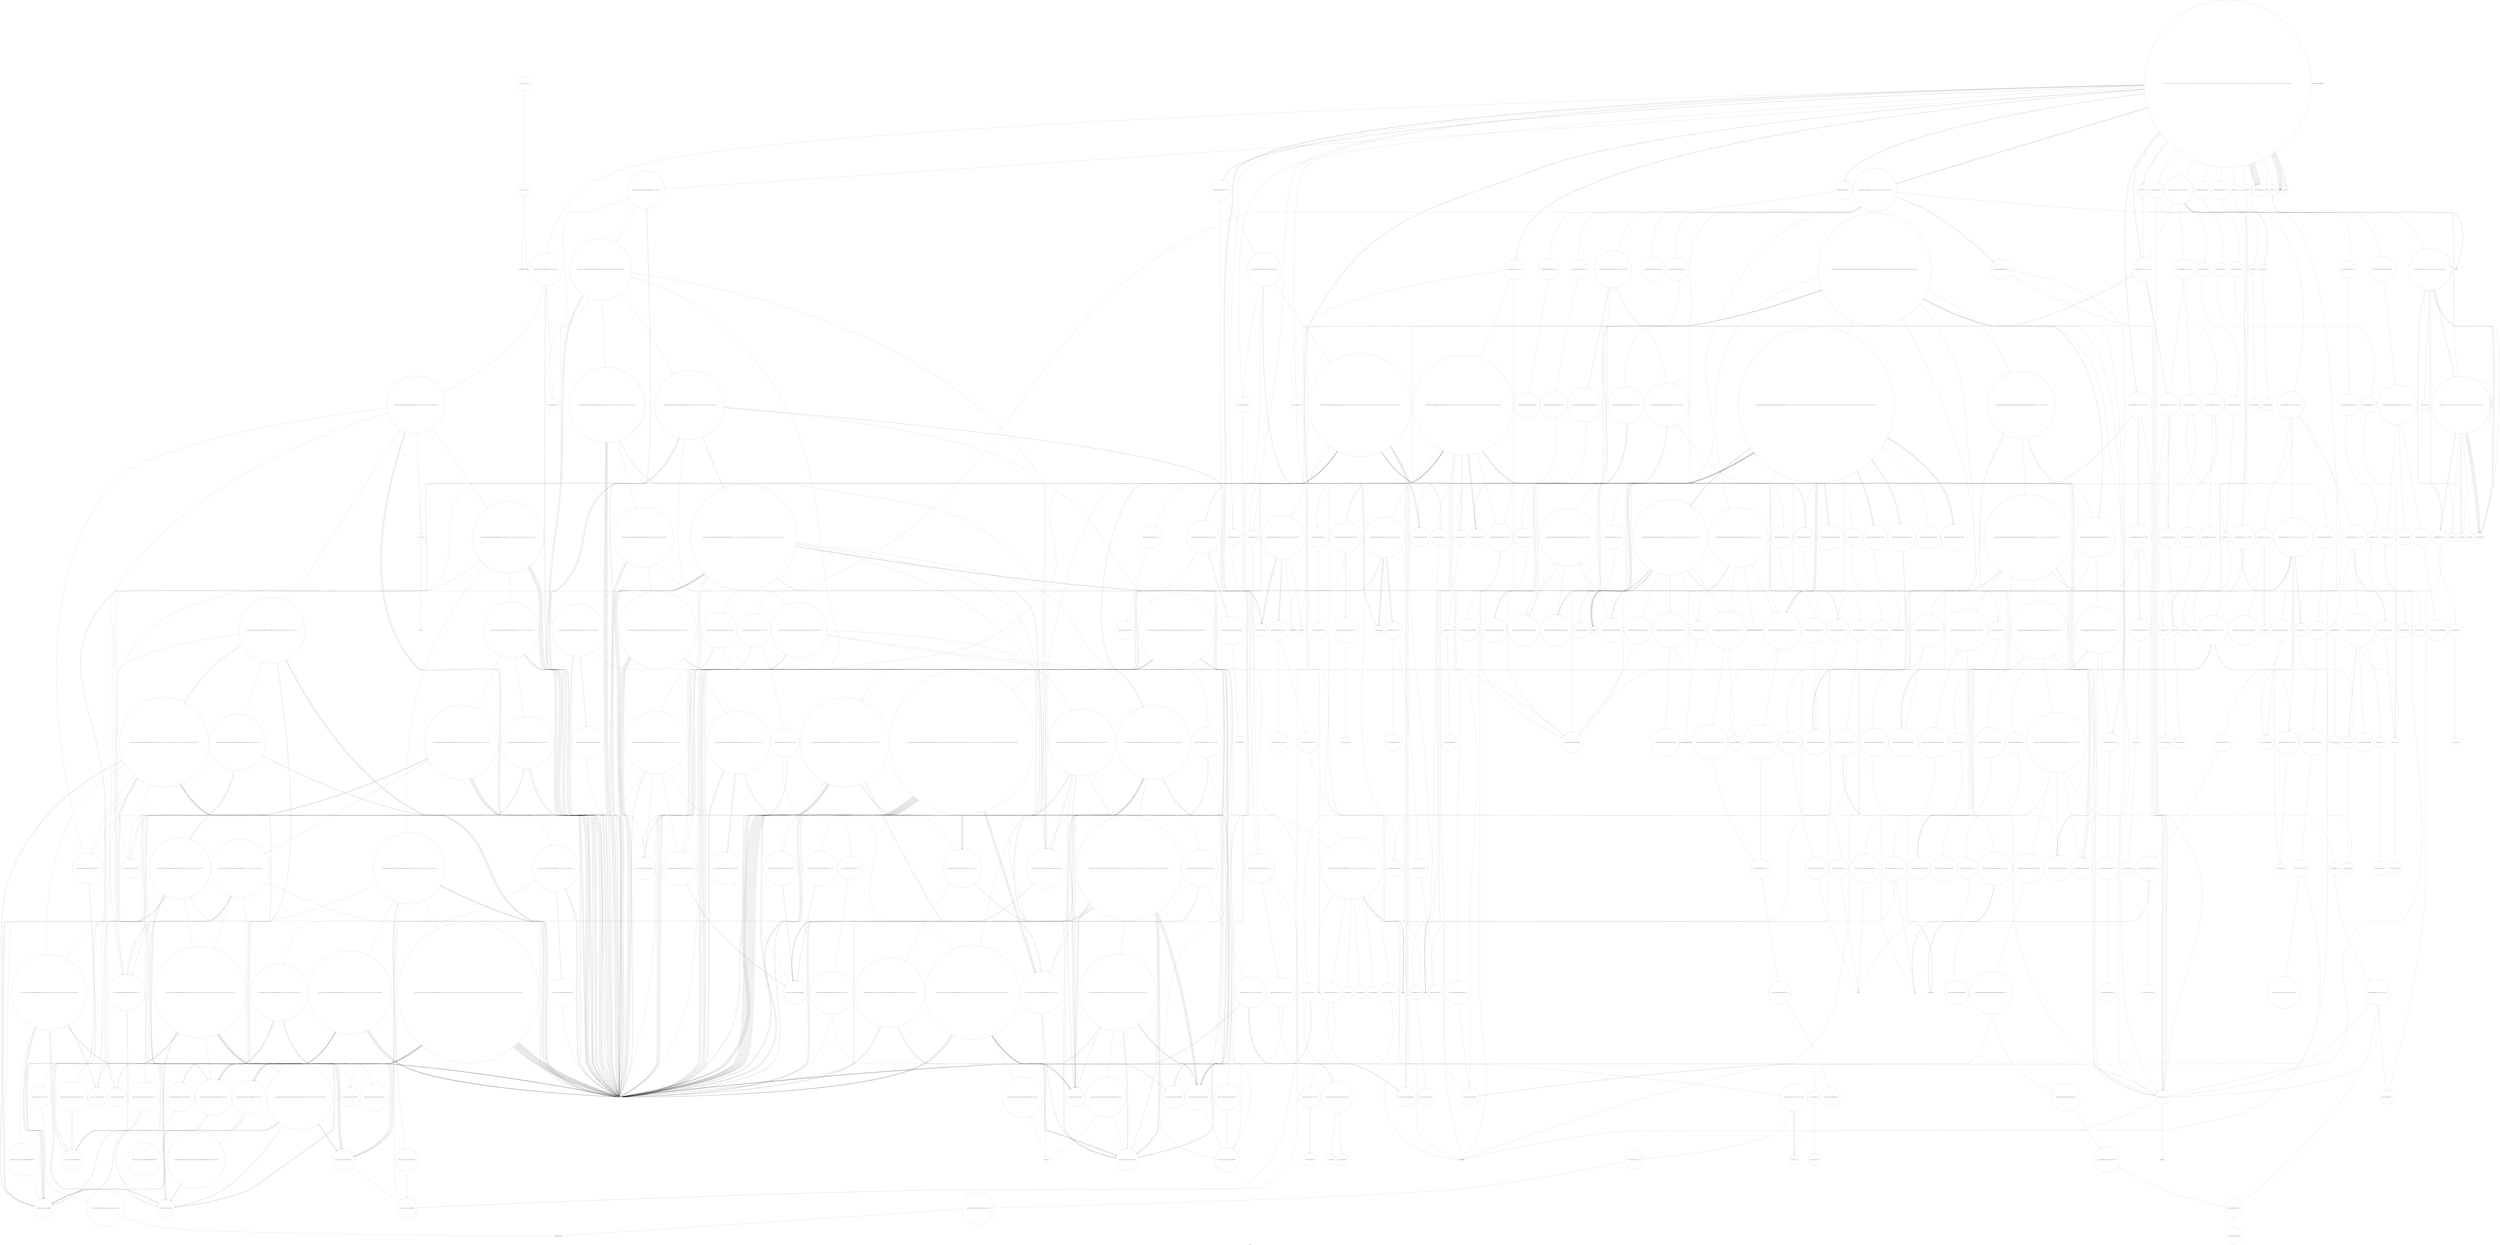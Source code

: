 digraph "Call Graph" {
	label="Call Graph";

	Node0x5593b08be230 [shape=record,shape=circle,label="{__cxx_global_var_init|{<s0>1|<s1>2}}"];
	Node0x5593b08be230:s0 -> Node0x5593b08be2b0[color=black];
	Node0x5593b08be230:s1 -> Node0x5593b137e6e0[color=black];
	Node0x5593b138d2c0 [shape=record,shape=circle,label="{_ZSt13__adjust_heapIN9__gnu_cxx17__normal_iteratorIP5EventSt6vectorIS2_SaIS2_EEEElS2_NS0_5__ops15_Iter_less_iterEEvT_T0_SB_T1_T2_|{<s0>922|<s1>923|<s2>924|<s3>925|<s4>926|<s5>927|<s6>928|<s7>929|<s8>930|<s9>931|<s10>932|<s11>933|<s12>934|<s13>935|<s14>936|<s15>937|<s16>938|<s17>939|<s18>940|<s19>941|<s20>942}}"];
	Node0x5593b138d2c0:s0 -> Node0x5593b138d1c0[color=black];
	Node0x5593b138d2c0:s1 -> Node0x5593b138d1c0[color=black];
	Node0x5593b138d2c0:s2 -> Node0x5593b138d040[color=black];
	Node0x5593b138d2c0:s3 -> Node0x5593b138d1c0[color=black];
	Node0x5593b138d2c0:s4 -> Node0x5593b138d240[color=black];
	Node0x5593b138d2c0:s5 -> Node0x5593b1385620[color=black];
	Node0x5593b138d2c0:s6 -> Node0x5593b138d1c0[color=black];
	Node0x5593b138d2c0:s7 -> Node0x5593b138d240[color=black];
	Node0x5593b138d2c0:s8 -> Node0x5593b137fe60[color=black];
	Node0x5593b138d2c0:s9 -> Node0x5593b138d1c0[color=black];
	Node0x5593b138d2c0:s10 -> Node0x5593b138d240[color=black];
	Node0x5593b138d2c0:s11 -> Node0x5593b1385620[color=black];
	Node0x5593b138d2c0:s12 -> Node0x5593b138d1c0[color=black];
	Node0x5593b138d2c0:s13 -> Node0x5593b138d240[color=black];
	Node0x5593b138d2c0:s14 -> Node0x5593b137fe60[color=black];
	Node0x5593b138d2c0:s15 -> Node0x5593b1383f80[color=black];
	Node0x5593b138d2c0:s16 -> Node0x5593b1384000[color=black];
	Node0x5593b138d2c0:s17 -> Node0x5593b137fe60[color=black];
	Node0x5593b138d2c0:s18 -> Node0x5593b1385620[color=black];
	Node0x5593b138d2c0:s19 -> Node0x5593b137fe60[color=black];
	Node0x5593b138d2c0:s20 -> Node0x5593b138d340[color=black];
	Node0x5593b138a940 [shape=record,shape=circle,label="{_ZSt22__copy_move_backward_aILb1EPiS0_ET1_T0_S2_S1_|{<s0>670}}"];
	Node0x5593b138a940:s0 -> Node0x5593b138aa40[color=black];
	Node0x5593b1385fa0 [shape=record,shape=circle,label="{_ZNSt16allocator_traitsISaI5EventEE8allocateERS1_m|{<s0>343}}"];
	Node0x5593b1385fa0:s0 -> Node0x5593b1386020[color=black];
	Node0x5593b137fde0 [shape=record,shape=circle,label="{_ZNSt13_Bit_iteratorC2EPmj|{<s0>201}}"];
	Node0x5593b137fde0:s0 -> Node0x5593b1382380[color=black];
	Node0x5593b137ec60 [shape=record,shape=circle,label="{_ZNKSt6vectorI5EventSaIS0_EE4sizeEv}"];
	Node0x5593b138d9c0 [shape=record,shape=circle,label="{_ZSt23__copy_move_backward_a2ILb1EN9__gnu_cxx17__normal_iteratorIP5EventSt6vectorIS2_SaIS2_EEEES7_ET1_T0_S9_S8_|{<s0>1065|<s1>1066|<s2>1067|<s3>1068|<s4>1069|<s5>1070|<s6>1071|<s7>1072}}"];
	Node0x5593b138d9c0:s0 -> Node0x5593b137fe60[color=black];
	Node0x5593b138d9c0:s1 -> Node0x5593b138db40[color=black];
	Node0x5593b138d9c0:s2 -> Node0x5593b137fe60[color=black];
	Node0x5593b138d9c0:s3 -> Node0x5593b138db40[color=black];
	Node0x5593b138d9c0:s4 -> Node0x5593b137fe60[color=black];
	Node0x5593b138d9c0:s5 -> Node0x5593b138db40[color=black];
	Node0x5593b138d9c0:s6 -> Node0x5593b138dac0[color=black];
	Node0x5593b138d9c0:s7 -> Node0x5593b138cac0[color=black];
	Node0x5593b138b040 [shape=record,shape=circle,label="{_ZNSt8_Rb_treeIiSt4pairIKiiESt10_Select1stIS2_ESt4lessIiESaIS2_EE14_M_lower_boundEPSt13_Rb_tree_nodeIS2_EPSt18_Rb_tree_node_baseRS1_|{<s0>699|<s1>700|<s2>701|<s3>702|<s4>703}}"];
	Node0x5593b138b040:s0 -> Node0x5593b138b140[color=black];
	Node0x5593b138b040:s1 -> Node0x5593b138ad40[color=black];
	Node0x5593b138b040:s2 -> Node0x5593b13845a0[color=black];
	Node0x5593b138b040:s3 -> Node0x5593b1380ce0[color=black];
	Node0x5593b138b040:s4 -> Node0x5593b138b1c0[color=black];
	Node0x5593b1382680 [shape=record,shape=circle,label="{_ZNSt13move_iteratorIP5EventEC2ES1_}"];
	Node0x5593b13804e0 [shape=record,shape=circle,label="{_ZN9__gnu_cxx13new_allocatorImE10deallocateEPmm|{<s0>217}}"];
	Node0x5593b13804e0:s0 -> Node0x5593b1381c00[color=black];
	Node0x5593b137f360 [shape=record,shape=circle,label="{_ZN4Tree6setMinEiii|{<s0>107}}"];
	Node0x5593b137f360:s0 -> Node0x5593b13805e0[color=black];
	Node0x5593b138b740 [shape=record,shape=circle,label="{_ZSt7forwardISt5tupleIJEEEOT_RNSt16remove_referenceIS2_E4typeE}"];
	Node0x5593b1382d80 [shape=record,shape=circle,label="{_ZNSt16allocator_traitsISaIiEE8max_sizeERKS0_|{<s0>415}}"];
	Node0x5593b1382d80:s0 -> Node0x5593b1381500[color=black];
	Node0x5593b1380be0 [shape=record,shape=circle,label="{_ZNSt8_Rb_treeIiSt4pairIKiiESt10_Select1stIS2_ESt4lessIiESaIS2_EE8_M_beginEv}"];
	Node0x5593b137fa60 [shape=record,shape=circle,label="{__clang_call_terminate|{<s0>129|<s1>130}}"];
	Node0x5593b137fa60:s0 -> Node0x5593b137fae0[color=black];
	Node0x5593b137fa60:s1 -> Node0x5593b137fb60[color=black];
	Node0x5593b138be40 [shape=record,shape=circle,label="{_ZNSt10_Head_baseILm0ERKiLb0EEC2ES1_}"];
	Node0x5593b1383480 [shape=record,shape=circle,label="{_ZNSt13move_iteratorIPiEC2ES0_}"];
	Node0x5593b1384b20 [shape=record,shape=circle,label="{_ZN9__gnu_cxx13new_allocatorISt13_Rb_tree_nodeISt4pairIKiiEEE10deallocateEPS5_m|{<s0>274}}"];
	Node0x5593b1384b20:s0 -> Node0x5593b1381c00[color=black];
	Node0x5593b1381180 [shape=record,shape=circle,label="{_ZNSt12_Vector_baseIiSaIiEE17_M_create_storageEm|{<s0>153}}"];
	Node0x5593b1381180:s0 -> Node0x5593b1381380[color=black];
	Node0x5593b138c540 [shape=record,shape=circle,label="{_ZNSt17_Rb_tree_iteratorISt4pairIKiiEEppEv|{<s0>817}}"];
	Node0x5593b138c540:s0 -> Node0x5593b138c940[color=black];
	Node0x5593b1383b80 [shape=record,shape=circle,label="{_ZN9__gnu_cxxltIPiSt6vectorIiSaIiEEEEbRKNS_17__normal_iteratorIT_T0_EESA_|{<s0>518|<s1>519}}"];
	Node0x5593b1383b80:s0 -> Node0x5593b1382c00[color=black];
	Node0x5593b1383b80:s1 -> Node0x5593b1382c00[color=black];
	Node0x5593b1385220 [shape=record,shape=circle,label="{_ZNSt12_Destroy_auxILb1EE9__destroyIP5EventEEvT_S4_}"];
	Node0x5593b1381880 [shape=record,shape=circle,label="{_ZNSt22__uninitialized_fill_nILb1EE15__uninit_fill_nIPimiEET_S3_T0_RKT1_|{<s0>163}}"];
	Node0x5593b1381880:s0 -> Node0x5593b1381900[color=black];
	Node0x5593b138cc40 [shape=record,shape=circle,label="{_ZSt16__introsort_loopIN9__gnu_cxx17__normal_iteratorIP5EventSt6vectorIS2_SaIS2_EEEElNS0_5__ops15_Iter_less_iterEEvT_SA_T0_T1_|{<s0>835|<s1>836|<s2>837|<s3>838|<s4>839|<s5>840|<s6>841|<s7>842|<s8>843|<s9>844|<s10>845|<s11>846}}"];
	Node0x5593b138cc40:s0 -> Node0x5593b1385920[color=black];
	Node0x5593b138cc40:s1 -> Node0x5593b137fe60[color=black];
	Node0x5593b138cc40:s2 -> Node0x5593b137fe60[color=black];
	Node0x5593b138cc40:s3 -> Node0x5593b137fe60[color=black];
	Node0x5593b138cc40:s4 -> Node0x5593b138cd40[color=black];
	Node0x5593b138cc40:s5 -> Node0x5593b137fe60[color=black];
	Node0x5593b138cc40:s6 -> Node0x5593b137fe60[color=black];
	Node0x5593b138cc40:s7 -> Node0x5593b138cdc0[color=black];
	Node0x5593b138cc40:s8 -> Node0x5593b137fe60[color=black];
	Node0x5593b138cc40:s9 -> Node0x5593b137fe60[color=black];
	Node0x5593b138cc40:s10 -> Node0x5593b138cc40[color=black];
	Node0x5593b138cc40:s11 -> Node0x5593b137fe60[color=black];
	Node0x5593b1384280 [shape=record,shape=circle,label="{_ZNK9__gnu_cxx17__normal_iteratorIPiSt6vectorIiSaIiEEEmiEl|{<s0>594}}"];
	Node0x5593b1384280:s0 -> Node0x5593b1383580[color=black];
	Node0x5593b1385920 [shape=record,shape=circle,label="{_ZN9__gnu_cxxmiIP5EventSt6vectorIS1_SaIS1_EEEENS_17__normal_iteratorIT_T0_E15difference_typeERKS9_SC_|{<s0>333|<s1>334}}"];
	Node0x5593b1385920:s0 -> Node0x5593b1385aa0[color=black];
	Node0x5593b1385920:s1 -> Node0x5593b1385aa0[color=black];
	Node0x5593b1381f80 [shape=record,shape=circle,label="{_ZNSaImEC2IbEERKSaIT_E|{<s0>190}}"];
	Node0x5593b1381f80:s0 -> Node0x5593b1382100[color=black];
	Node0x5593b08be2b0 [shape=record,shape=Mrecord,label="{_ZNSt8ios_base4InitC1Ev}"];
	Node0x5593b138d340 [shape=record,shape=circle,label="{_ZSt11__push_heapIN9__gnu_cxx17__normal_iteratorIP5EventSt6vectorIS2_SaIS2_EEEElS2_NS0_5__ops14_Iter_less_valEEvT_T0_SB_T1_RT2_|{<s0>943|<s1>944|<s2>945|<s3>946|<s4>947|<s5>948|<s6>949|<s7>950|<s8>951|<s9>952|<s10>953|<s11>954}}"];
	Node0x5593b138d340:s0 -> Node0x5593b138d1c0[color=black];
	Node0x5593b138d340:s1 -> Node0x5593b138d3c0[color=black];
	Node0x5593b138d340:s2 -> Node0x5593b138d1c0[color=black];
	Node0x5593b138d340:s3 -> Node0x5593b138d240[color=black];
	Node0x5593b138d340:s4 -> Node0x5593b1385620[color=black];
	Node0x5593b138d340:s5 -> Node0x5593b138d1c0[color=black];
	Node0x5593b138d340:s6 -> Node0x5593b138d240[color=black];
	Node0x5593b138d340:s7 -> Node0x5593b137fe60[color=black];
	Node0x5593b138d340:s8 -> Node0x5593b1385620[color=black];
	Node0x5593b138d340:s9 -> Node0x5593b138d1c0[color=black];
	Node0x5593b138d340:s10 -> Node0x5593b138d240[color=black];
	Node0x5593b138d340:s11 -> Node0x5593b137fe60[color=black];
	Node0x5593b138a9c0 [shape=record,shape=circle,label="{_ZSt12__niter_baseIPiSt6vectorIiSaIiEEET_N9__gnu_cxx17__normal_iteratorIS4_T0_EE|{<s0>671}}"];
	Node0x5593b138a9c0:s0 -> Node0x5593b1382c00[color=black];
	Node0x5593b1386020 [shape=record,shape=circle,label="{_ZN9__gnu_cxx13new_allocatorI5EventE8allocateEmPKv|{<s0>344|<s1>345|<s2>346}}"];
	Node0x5593b1386020:s0 -> Node0x5593b1385f20[color=black];
	Node0x5593b1386020:s1 -> Node0x5593b1381580[color=black];
	Node0x5593b1386020:s2 -> Node0x5593b1381600[color=black];
	Node0x5593b137fe60 [shape=record,shape=Mrecord,label="{llvm.memcpy.p0i8.p0i8.i64}"];
	Node0x5593b137ece0 [shape=record,shape=circle,label="{_ZNSt6vectorIiSaIiEE9push_backERKi|{<s0>71|<s1>72|<s2>73}}"];
	Node0x5593b137ece0:s0 -> Node0x5593b1382880[color=black];
	Node0x5593b137ece0:s1 -> Node0x5593b137eee0[color=black];
	Node0x5593b137ece0:s2 -> Node0x5593b1382900[color=black];
	Node0x5593b138da40 [shape=record,shape=circle,label="{_ZSt12__miter_baseIN9__gnu_cxx17__normal_iteratorIP5EventSt6vectorIS2_SaIS2_EEEEET_S8_|{<s0>1073}}"];
	Node0x5593b138da40:s0 -> Node0x5593b137fe60[color=black];
	Node0x5593b138b0c0 [shape=record,shape=circle,label="{_ZNSt8_Rb_treeIiSt4pairIKiiESt10_Select1stIS2_ESt4lessIiESaIS2_EE6_M_endEv}"];
	Node0x5593b1382700 [shape=record,shape=circle,label="{_ZN9__gnu_cxx13new_allocatorI5EventE7destroyIS1_EEvPT_}"];
	Node0x5593b1380560 [shape=record,shape=circle,label="{_ZN9__gnu_cxx13new_allocatorIbED2Ev}"];
	Node0x5593b137f3e0 [shape=record,shape=circle,label="{_ZN4Tree6getMinEii|{<s0>108}}"];
	Node0x5593b137f3e0:s0 -> Node0x5593b1380960[color=black];
	Node0x5593b138b7c0 [shape=record,shape=circle,label="{_ZNSt8_Rb_treeIiSt4pairIKiiESt10_Select1stIS2_ESt4lessIiESaIS2_EE29_M_get_insert_hint_unique_posESt23_Rb_tree_const_iteratorIS2_ERS1_|{<s0>715|<s1>716|<s2>717|<s3>718|<s4>719|<s5>720|<s6>721|<s7>722|<s8>723|<s9>724|<s10>725|<s11>726|<s12>727|<s13>728|<s14>729|<s15>730|<s16>731|<s17>732|<s18>733|<s19>734|<s20>735|<s21>736|<s22>737|<s23>738|<s24>739|<s25>740|<s26>741|<s27>742|<s28>743|<s29>744|<s30>745|<s31>746|<s32>747|<s33>748|<s34>749|<s35>750|<s36>751}}"];
	Node0x5593b138b7c0:s0 -> Node0x5593b138c0c0[color=black];
	Node0x5593b138b7c0:s1 -> Node0x5593b138b0c0[color=black];
	Node0x5593b138b7c0:s2 -> Node0x5593b138c140[color=black];
	Node0x5593b138b7c0:s3 -> Node0x5593b138c240[color=black];
	Node0x5593b138b7c0:s4 -> Node0x5593b138c1c0[color=black];
	Node0x5593b138b7c0:s5 -> Node0x5593b138ad40[color=black];
	Node0x5593b138b7c0:s6 -> Node0x5593b138c240[color=black];
	Node0x5593b138b7c0:s7 -> Node0x5593b138c2c0[color=black];
	Node0x5593b138b7c0:s8 -> Node0x5593b138c340[color=black];
	Node0x5593b138b7c0:s9 -> Node0x5593b138c1c0[color=black];
	Node0x5593b138b7c0:s10 -> Node0x5593b138ad40[color=black];
	Node0x5593b138b7c0:s11 -> Node0x5593b137fe60[color=black];
	Node0x5593b138b7c0:s12 -> Node0x5593b138c3c0[color=black];
	Node0x5593b138b7c0:s13 -> Node0x5593b138c3c0[color=black];
	Node0x5593b138b7c0:s14 -> Node0x5593b138c3c0[color=black];
	Node0x5593b138b7c0:s15 -> Node0x5593b138c440[color=black];
	Node0x5593b138b7c0:s16 -> Node0x5593b138c4c0[color=black];
	Node0x5593b138b7c0:s17 -> Node0x5593b138c1c0[color=black];
	Node0x5593b138b7c0:s18 -> Node0x5593b138ad40[color=black];
	Node0x5593b138b7c0:s19 -> Node0x5593b1380ce0[color=black];
	Node0x5593b138b7c0:s20 -> Node0x5593b138c2c0[color=black];
	Node0x5593b138b7c0:s21 -> Node0x5593b138c440[color=black];
	Node0x5593b138b7c0:s22 -> Node0x5593b138c340[color=black];
	Node0x5593b138b7c0:s23 -> Node0x5593b138c1c0[color=black];
	Node0x5593b138b7c0:s24 -> Node0x5593b138ad40[color=black];
	Node0x5593b138b7c0:s25 -> Node0x5593b137fe60[color=black];
	Node0x5593b138b7c0:s26 -> Node0x5593b138c240[color=black];
	Node0x5593b138b7c0:s27 -> Node0x5593b138c240[color=black];
	Node0x5593b138b7c0:s28 -> Node0x5593b138c2c0[color=black];
	Node0x5593b138b7c0:s29 -> Node0x5593b138c540[color=black];
	Node0x5593b138b7c0:s30 -> Node0x5593b138c1c0[color=black];
	Node0x5593b138b7c0:s31 -> Node0x5593b138ad40[color=black];
	Node0x5593b138b7c0:s32 -> Node0x5593b1380ce0[color=black];
	Node0x5593b138b7c0:s33 -> Node0x5593b138c2c0[color=black];
	Node0x5593b138b7c0:s34 -> Node0x5593b138c440[color=black];
	Node0x5593b138b7c0:s35 -> Node0x5593b138c340[color=black];
	Node0x5593b138b7c0:s36 -> Node0x5593b138c5c0[color=black];
	Node0x5593b1382e00 [shape=record,shape=circle,label="{_ZNKSt12_Vector_baseIiSaIiEE19_M_get_Tp_allocatorEv}"];
	Node0x5593b1380c60 [shape=record,shape=circle,label="{_ZNSt8_Rb_treeIiSt4pairIKiiESt10_Select1stIS2_ESt4lessIiESaIS2_EE13_Rb_tree_implIS6_Lb1EED2Ev|{<s0>260}}"];
	Node0x5593b1380c60:s0 -> Node0x5593b1384ba0[color=black];
	Node0x5593b137fae0 [shape=record,shape=Mrecord,label="{__cxa_begin_catch}"];
	Node0x5593b138bec0 [shape=record,shape=circle,label="{_ZNSt10_Head_baseILm0ERKiLb0EE7_M_headERS2_}"];
	Node0x5593b1383500 [shape=record,shape=circle,label="{_ZN9__gnu_cxx13new_allocatorIiE7destroyIiEEvPT_}"];
	Node0x5593b1384ba0 [shape=record,shape=circle,label="{_ZNSaISt13_Rb_tree_nodeISt4pairIKiiEEED2Ev|{<s0>275}}"];
	Node0x5593b1384ba0:s0 -> Node0x5593b1384c20[color=black];
	Node0x5593b1381200 [shape=record,shape=circle,label="{_ZNSt12_Vector_baseIiSaIiEE12_Vector_implD2Ev|{<s0>154}}"];
	Node0x5593b1381200:s0 -> Node0x5593b137fce0[color=black];
	Node0x5593b138c5c0 [shape=record,shape=circle,label="{_ZNSt4pairIPSt18_Rb_tree_node_baseS1_EC2IRS1_Lb1EEEOT_RKS1_|{<s0>818}}"];
	Node0x5593b138c5c0:s0 -> Node0x5593b138c6c0[color=black];
	Node0x5593b1383c00 [shape=record,shape=circle,label="{_ZNK9__gnu_cxx5__ops15_Iter_less_iterclINS_17__normal_iteratorIPiSt6vectorIiSaIiEEEES8_EEbT_T0_|{<s0>520|<s1>521}}"];
	Node0x5593b1383c00:s0 -> Node0x5593b1383e80[color=black];
	Node0x5593b1383c00:s1 -> Node0x5593b1383e80[color=black];
	Node0x5593b13852a0 [shape=record,shape=circle,label="{_ZNSt12_Vector_baseI5EventSaIS0_EE13_M_deallocateEPS0_m|{<s0>287}}"];
	Node0x5593b13852a0:s0 -> Node0x5593b13853a0[color=black];
	Node0x5593b1381900 [shape=record,shape=circle,label="{_ZSt6fill_nIPimiET_S1_T0_RKT1_|{<s0>164|<s1>165}}"];
	Node0x5593b1381900:s0 -> Node0x5593b1381a00[color=black];
	Node0x5593b1381900:s1 -> Node0x5593b1381980[color=black];
	Node0x5593b138ccc0 [shape=record,shape=circle,label="{_ZSt22__final_insertion_sortIN9__gnu_cxx17__normal_iteratorIP5EventSt6vectorIS2_SaIS2_EEEENS0_5__ops15_Iter_less_iterEEvT_SA_T0_|{<s0>847|<s1>848|<s2>849|<s3>850|<s4>851|<s5>852|<s6>853|<s7>854|<s8>855|<s9>856}}"];
	Node0x5593b138ccc0:s0 -> Node0x5593b1385920[color=black];
	Node0x5593b138ccc0:s1 -> Node0x5593b137fe60[color=black];
	Node0x5593b138ccc0:s2 -> Node0x5593b138d1c0[color=black];
	Node0x5593b138ccc0:s3 -> Node0x5593b138d740[color=black];
	Node0x5593b138ccc0:s4 -> Node0x5593b138d1c0[color=black];
	Node0x5593b138ccc0:s5 -> Node0x5593b137fe60[color=black];
	Node0x5593b138ccc0:s6 -> Node0x5593b138d7c0[color=black];
	Node0x5593b138ccc0:s7 -> Node0x5593b137fe60[color=black];
	Node0x5593b138ccc0:s8 -> Node0x5593b137fe60[color=black];
	Node0x5593b138ccc0:s9 -> Node0x5593b138d740[color=black];
	Node0x5593b1384300 [shape=record,shape=circle,label="{_ZSt21__unguarded_partitionIN9__gnu_cxx17__normal_iteratorIPiSt6vectorIiSaIiEEEENS0_5__ops15_Iter_less_iterEET_S9_S9_S9_T0_|{<s0>595|<s1>596|<s2>597|<s3>598|<s4>599|<s5>600|<s6>601|<s7>602|<s8>603|<s9>604|<s10>605|<s11>606|<s12>607|<s13>608|<s14>609}}"];
	Node0x5593b1384300:s0 -> Node0x5593b137fe60[color=black];
	Node0x5593b1384300:s1 -> Node0x5593b137fe60[color=black];
	Node0x5593b1384300:s2 -> Node0x5593b1383c00[color=black];
	Node0x5593b1384300:s3 -> Node0x5593b1383d00[color=black];
	Node0x5593b1384300:s4 -> Node0x5593b1384180[color=black];
	Node0x5593b1384300:s5 -> Node0x5593b137fe60[color=black];
	Node0x5593b1384300:s6 -> Node0x5593b137fe60[color=black];
	Node0x5593b1384300:s7 -> Node0x5593b1383c00[color=black];
	Node0x5593b1384300:s8 -> Node0x5593b1384180[color=black];
	Node0x5593b1384300:s9 -> Node0x5593b1383b80[color=black];
	Node0x5593b1384300:s10 -> Node0x5593b137fe60[color=black];
	Node0x5593b1384300:s11 -> Node0x5593b137fe60[color=black];
	Node0x5593b1384300:s12 -> Node0x5593b137fe60[color=black];
	Node0x5593b1384300:s13 -> Node0x5593b1384380[color=black];
	Node0x5593b1384300:s14 -> Node0x5593b1383d00[color=black];
	Node0x5593b13859a0 [shape=record,shape=circle,label="{_ZNSt12_Vector_baseI5EventSaIS0_EE11_M_allocateEm|{<s0>335}}"];
	Node0x5593b13859a0:s0 -> Node0x5593b1385fa0[color=black];
	Node0x5593b1382000 [shape=record,shape=circle,label="{_ZNSt13_Bvector_baseISaIbEE13_Bvector_implC2EOSaImE|{<s0>191|<s1>192|<s2>193|<s3>194|<s4>195}}"];
	Node0x5593b1382000:s0 -> Node0x5593b1382180[color=black];
	Node0x5593b1382000:s1 -> Node0x5593b1382200[color=black];
	Node0x5593b1382000:s2 -> Node0x5593b1382280[color=black];
	Node0x5593b1382000:s3 -> Node0x5593b1382280[color=black];
	Node0x5593b1382000:s4 -> Node0x5593b1382080[color=black];
	Node0x5593b137e660 [shape=record,shape=Mrecord,label="{_ZNSt8ios_base4InitD1Ev}"];
	Node0x5593b138d3c0 [shape=record,shape=circle,label="{_ZNK9__gnu_cxx5__ops14_Iter_less_valclINS_17__normal_iteratorIP5EventSt6vectorIS4_SaIS4_EEEES4_EEbT_RT0_|{<s0>955|<s1>956}}"];
	Node0x5593b138d3c0:s0 -> Node0x5593b138d240[color=black];
	Node0x5593b138d3c0:s1 -> Node0x5593b137e860[color=black];
	Node0x5593b138aa40 [shape=record,shape=circle,label="{_ZNSt20__copy_move_backwardILb1ELb1ESt26random_access_iterator_tagE13__copy_move_bIiEEPT_PKS3_S6_S4_|{<s0>672}}"];
	Node0x5593b138aa40:s0 -> Node0x5593b1383300[color=black];
	Node0x5593b13860a0 [shape=record,shape=circle,label="{_ZSt22__uninitialized_copy_aISt13move_iteratorIP5EventES2_S1_ET0_T_S5_S4_RSaIT1_E|{<s0>347|<s1>348|<s2>349}}"];
	Node0x5593b13860a0:s0 -> Node0x5593b137fe60[color=black];
	Node0x5593b13860a0:s1 -> Node0x5593b137fe60[color=black];
	Node0x5593b13860a0:s2 -> Node0x5593b13861a0[color=black];
	Node0x5593b137fee0 [shape=record,shape=circle,label="{_ZNKSt13_Bit_iteratorplEl|{<s0>202|<s1>203|<s2>204}}"];
	Node0x5593b137fee0:s0 -> Node0x5593b137fe60[color=black];
	Node0x5593b137fee0:s1 -> Node0x5593b13800e0[color=black];
	Node0x5593b137fee0:s2 -> Node0x5593b137fe60[color=black];
	Node0x5593b137ed60 [shape=record,shape=circle,label="{_ZNSt6vectorI5EventSaIS0_EEixEm}"];
	Node0x5593b138dac0 [shape=record,shape=circle,label="{_ZSt22__copy_move_backward_aILb1EP5EventS1_ET1_T0_S3_S2_|{<s0>1074}}"];
	Node0x5593b138dac0:s0 -> Node0x5593b138dbc0[color=black];
	Node0x5593b138b140 [shape=record,shape=circle,label="{_ZNSt8_Rb_treeIiSt4pairIKiiESt10_Select1stIS2_ESt4lessIiESaIS2_EE6_S_keyEPKSt13_Rb_tree_nodeIS2_E|{<s0>704|<s1>705}}"];
	Node0x5593b138b140:s0 -> Node0x5593b138b2c0[color=black];
	Node0x5593b138b140:s1 -> Node0x5593b138b240[color=black];
	Node0x5593b1382780 [shape=record,shape=circle,label="{_ZNSt12_Vector_baseIiSaIiEEC2Ev|{<s0>370}}"];
	Node0x5593b1382780:s0 -> Node0x5593b1382800[color=black];
	Node0x5593b13805e0 [shape=record,shape=circle,label="{_ZN4Tree3setEiiiiii|{<s0>218|<s1>219|<s2>220|<s3>221|<s4>222|<s5>223|<s6>224|<s7>225|<s8>226|<s9>227|<s10>228|<s11>229|<s12>230|<s13>231|<s14>232|<s15>233|<s16>234}}"];
	Node0x5593b13805e0:s0 -> Node0x5593b1380660[color=black];
	Node0x5593b13805e0:s1 -> Node0x5593b13806e0[color=black];
	Node0x5593b13805e0:s2 -> Node0x5593b137f0e0[color=black];
	Node0x5593b13805e0:s3 -> Node0x5593b1380760[color=black];
	Node0x5593b13805e0:s4 -> Node0x5593b137f0e0[color=black];
	Node0x5593b13805e0:s5 -> Node0x5593b1380660[color=black];
	Node0x5593b13805e0:s6 -> Node0x5593b13806e0[color=black];
	Node0x5593b13805e0:s7 -> Node0x5593b137f0e0[color=black];
	Node0x5593b13805e0:s8 -> Node0x5593b13805e0[color=black];
	Node0x5593b13805e0:s9 -> Node0x5593b137f0e0[color=black];
	Node0x5593b13805e0:s10 -> Node0x5593b13805e0[color=black];
	Node0x5593b13805e0:s11 -> Node0x5593b13805e0[color=black];
	Node0x5593b13805e0:s12 -> Node0x5593b13805e0[color=black];
	Node0x5593b13805e0:s13 -> Node0x5593b137f0e0[color=black];
	Node0x5593b13805e0:s14 -> Node0x5593b137f0e0[color=black];
	Node0x5593b13805e0:s15 -> Node0x5593b13807e0[color=black];
	Node0x5593b13805e0:s16 -> Node0x5593b137f0e0[color=black];
	Node0x5593b137f460 [shape=record,shape=Mrecord,label="{printf}"];
	Node0x5593b138b840 [shape=record,shape=circle,label="{_ZNSt8_Rb_treeIiSt4pairIKiiESt10_Select1stIS2_ESt4lessIiESaIS2_EE14_M_insert_nodeEPSt18_Rb_tree_node_baseSA_PSt13_Rb_tree_nodeIS2_E|{<s0>752|<s1>753|<s2>754|<s3>755|<s4>756|<s5>757}}"];
	Node0x5593b138b840:s0 -> Node0x5593b138b0c0[color=black];
	Node0x5593b138b840:s1 -> Node0x5593b138b140[color=black];
	Node0x5593b138b840:s2 -> Node0x5593b138c1c0[color=black];
	Node0x5593b138b840:s3 -> Node0x5593b138ad40[color=black];
	Node0x5593b138b840:s4 -> Node0x5593b138c9c0[color=black];
	Node0x5593b138b840:s5 -> Node0x5593b138b1c0[color=black];
	Node0x5593b1382e80 [shape=record,shape=circle,label="{_ZSt22__uninitialized_copy_aISt13move_iteratorIPiES1_iET0_T_S4_S3_RSaIT1_E|{<s0>416|<s1>417|<s2>418}}"];
	Node0x5593b1382e80:s0 -> Node0x5593b137fe60[color=black];
	Node0x5593b1382e80:s1 -> Node0x5593b137fe60[color=black];
	Node0x5593b1382e80:s2 -> Node0x5593b1382f80[color=black];
	Node0x5593b1380ce0 [shape=record,shape=circle,label="{_ZNSt8_Rb_treeIiSt4pairIKiiESt10_Select1stIS2_ESt4lessIiESaIS2_EE8_S_rightEPSt18_Rb_tree_node_base}"];
	Node0x5593b137fb60 [shape=record,shape=Mrecord,label="{_ZSt9terminatev}"];
	Node0x5593b138bf40 [shape=record,shape=circle,label="{_ZNSt4pairIKiiEC2IJRS0_EJLm0EEJEJEEERSt5tupleIJDpT_EERS4_IJDpT1_EESt12_Index_tupleIJXspT0_EEESD_IJXspT2_EEE|{<s0>791|<s1>792}}"];
	Node0x5593b138bf40:s0 -> Node0x5593b138bfc0[color=black];
	Node0x5593b138bf40:s1 -> Node0x5593b1382a00[color=black];
	Node0x5593b1383580 [shape=record,shape=circle,label="{_ZN9__gnu_cxx17__normal_iteratorIPiSt6vectorIiSaIiEEEC2ERKS1_}"];
	Node0x5593b1384c20 [shape=record,shape=circle,label="{_ZN9__gnu_cxx13new_allocatorISt13_Rb_tree_nodeISt4pairIKiiEEED2Ev}"];
	Node0x5593b1381280 [shape=record,shape=circle,label="{_ZNSaIiEC2ERKS_|{<s0>155}}"];
	Node0x5593b1381280:s0 -> Node0x5593b1381300[color=black];
	Node0x5593b138c640 [shape=record,shape=circle,label="{_ZNSt8_Rb_treeIiSt4pairIKiiESt10_Select1stIS2_ESt4lessIiESaIS2_EE8_S_valueEPKSt18_Rb_tree_node_base|{<s0>819}}"];
	Node0x5593b138c640:s0 -> Node0x5593b138b340[color=black];
	Node0x5593b1383c80 [shape=record,shape=circle,label="{_ZSt10__pop_heapIN9__gnu_cxx17__normal_iteratorIPiSt6vectorIiSaIiEEEENS0_5__ops15_Iter_less_iterEEvT_S9_S9_RT0_|{<s0>522|<s1>523|<s2>524|<s3>525|<s4>526|<s5>527|<s6>528|<s7>529|<s8>530}}"];
	Node0x5593b1383c80:s0 -> Node0x5593b1383e80[color=black];
	Node0x5593b1383c80:s1 -> Node0x5593b1383d80[color=black];
	Node0x5593b1383c80:s2 -> Node0x5593b1383e80[color=black];
	Node0x5593b1383c80:s3 -> Node0x5593b1383d80[color=black];
	Node0x5593b1383c80:s4 -> Node0x5593b1383e80[color=black];
	Node0x5593b1383c80:s5 -> Node0x5593b137fe60[color=black];
	Node0x5593b1383c80:s6 -> Node0x5593b1382b00[color=black];
	Node0x5593b1383c80:s7 -> Node0x5593b1383d80[color=black];
	Node0x5593b1383c80:s8 -> Node0x5593b1383f00[color=black];
	Node0x5593b1385320 [shape=record,shape=circle,label="{_ZNSt12_Vector_baseI5EventSaIS0_EE12_Vector_implD2Ev|{<s0>288}}"];
	Node0x5593b1385320:s0 -> Node0x5593b13854a0[color=black];
	Node0x5593b1381980 [shape=record,shape=circle,label="{_ZSt10__fill_n_aIPimiEN9__gnu_cxx11__enable_ifIXsr11__is_scalarIT1_EE7__valueET_E6__typeES4_T0_RKS3_}"];
	Node0x5593b138cd40 [shape=record,shape=circle,label="{_ZSt14__partial_sortIN9__gnu_cxx17__normal_iteratorIP5EventSt6vectorIS2_SaIS2_EEEENS0_5__ops15_Iter_less_iterEEvT_SA_SA_T0_|{<s0>857|<s1>858|<s2>859|<s3>860|<s4>861|<s5>862|<s6>863}}"];
	Node0x5593b138cd40:s0 -> Node0x5593b137fe60[color=black];
	Node0x5593b138cd40:s1 -> Node0x5593b137fe60[color=black];
	Node0x5593b138cd40:s2 -> Node0x5593b137fe60[color=black];
	Node0x5593b138cd40:s3 -> Node0x5593b138ce40[color=black];
	Node0x5593b138cd40:s4 -> Node0x5593b137fe60[color=black];
	Node0x5593b138cd40:s5 -> Node0x5593b137fe60[color=black];
	Node0x5593b138cd40:s6 -> Node0x5593b138cec0[color=black];
	Node0x5593b1384380 [shape=record,shape=circle,label="{_ZSt9iter_swapIN9__gnu_cxx17__normal_iteratorIPiSt6vectorIiSaIiEEEES6_EvT_T0_|{<s0>610|<s1>611|<s2>612}}"];
	Node0x5593b1384380:s0 -> Node0x5593b1383e80[color=black];
	Node0x5593b1384380:s1 -> Node0x5593b1383e80[color=black];
	Node0x5593b1384380:s2 -> Node0x5593b1384400[color=black];
	Node0x5593b1385a20 [shape=record,shape=circle,label="{_ZSt34__uninitialized_move_if_noexcept_aIP5EventS1_SaIS0_EET0_T_S4_S3_RT1_|{<s0>336|<s1>337|<s2>338}}"];
	Node0x5593b1385a20:s0 -> Node0x5593b1386120[color=black];
	Node0x5593b1385a20:s1 -> Node0x5593b1386120[color=black];
	Node0x5593b1385a20:s2 -> Node0x5593b13860a0[color=black];
	Node0x5593b1382080 [shape=record,shape=circle,label="{_ZNSaImED2Ev|{<s0>196}}"];
	Node0x5593b1382080:s0 -> Node0x5593b1382400[color=black];
	Node0x5593b137e6e0 [shape=record,shape=Mrecord,label="{__cxa_atexit}"];
	Node0x5593b138d440 [shape=record,shape=circle,label="{_ZN9__gnu_cxx17__normal_iteratorIP5EventSt6vectorIS1_SaIS1_EEEmmEv}"];
	Node0x5593b138aac0 [shape=record,shape=circle,label="{_ZNK9__gnu_cxx5__ops14_Val_less_iterclIiNS_17__normal_iteratorIPiSt6vectorIiSaIiEEEEEEbRT_T0_|{<s0>673}}"];
	Node0x5593b138aac0:s0 -> Node0x5593b1383e80[color=black];
	Node0x5593b1386120 [shape=record,shape=circle,label="{_ZSt32__make_move_if_noexcept_iteratorI5EventSt13move_iteratorIPS0_EET0_PT_|{<s0>350}}"];
	Node0x5593b1386120:s0 -> Node0x5593b1382680[color=black];
	Node0x5593b137ff60 [shape=record,shape=circle,label="{_ZNSt16allocator_traitsISaImEE8allocateERS0_m|{<s0>205}}"];
	Node0x5593b137ff60:s0 -> Node0x5593b137ffe0[color=black];
	Node0x5593b137ede0 [shape=record,shape=circle,label="{_ZSt4sortIN9__gnu_cxx17__normal_iteratorIPiSt6vectorIiSaIiEEEEEvT_S7_|{<s0>74|<s1>75|<s2>76|<s3>77}}"];
	Node0x5593b137ede0:s0 -> Node0x5593b137fe60[color=black];
	Node0x5593b137ede0:s1 -> Node0x5593b137fe60[color=black];
	Node0x5593b137ede0:s2 -> Node0x5593b1383680[color=black];
	Node0x5593b137ede0:s3 -> Node0x5593b1383600[color=black];
	Node0x5593b138db40 [shape=record,shape=circle,label="{_ZSt12__niter_baseIP5EventSt6vectorIS0_SaIS0_EEET_N9__gnu_cxx17__normal_iteratorIS5_T0_EE|{<s0>1075}}"];
	Node0x5593b138db40:s0 -> Node0x5593b1385aa0[color=black];
	Node0x5593b138b1c0 [shape=record,shape=circle,label="{_ZNSt17_Rb_tree_iteratorISt4pairIKiiEEC2EPSt18_Rb_tree_node_base}"];
	Node0x5593b1382800 [shape=record,shape=circle,label="{_ZNSt12_Vector_baseIiSaIiEE12_Vector_implC2Ev|{<s0>371}}"];
	Node0x5593b1382800:s0 -> Node0x5593b137fbe0[color=black];
	Node0x5593b1380660 [shape=record,shape=circle,label="{_ZNSt6vectorIbSaIbEEixEm|{<s0>235|<s1>236}}"];
	Node0x5593b1380660:s0 -> Node0x5593b137fde0[color=black];
	Node0x5593b1380660:s1 -> Node0x5593b1380860[color=black];
	Node0x5593b137f4e0 [shape=record,shape=circle,label="{_ZN4TreeD2Ev|{<s0>109|<s1>110}}"];
	Node0x5593b137f4e0:s0 -> Node0x5593b1380a60[color=black];
	Node0x5593b137f4e0:s1 -> Node0x5593b137f5e0[color=black];
	Node0x5593b138b8c0 [shape=record,shape=circle,label="{_ZNSt8_Rb_treeIiSt4pairIKiiESt10_Select1stIS2_ESt4lessIiESaIS2_EE11_M_get_nodeEv|{<s0>758|<s1>759}}"];
	Node0x5593b138b8c0:s0 -> Node0x5593b1384820[color=black];
	Node0x5593b138b8c0:s1 -> Node0x5593b138b9c0[color=black];
	Node0x5593b1382f00 [shape=record,shape=circle,label="{_ZSt32__make_move_if_noexcept_iteratorIiSt13move_iteratorIPiEET0_PT_|{<s0>419}}"];
	Node0x5593b1382f00:s0 -> Node0x5593b1383480[color=black];
	Node0x5593b13845a0 [shape=record,shape=circle,label="{_ZNSt8_Rb_treeIiSt4pairIKiiESt10_Select1stIS2_ESt4lessIiESaIS2_EE7_S_leftEPSt18_Rb_tree_node_base}"];
	Node0x5593b137fbe0 [shape=record,shape=circle,label="{_ZNSaIiEC2Ev|{<s0>131}}"];
	Node0x5593b137fbe0:s0 -> Node0x5593b1380f00[color=black];
	Node0x5593b138bfc0 [shape=record,shape=circle,label="{_ZSt3getILm0EJRKiEERNSt13tuple_elementIXT_ESt5tupleIJDpT0_EEE4typeERS6_|{<s0>793}}"];
	Node0x5593b138bfc0:s0 -> Node0x5593b138c040[color=black];
	Node0x5593b1383600 [shape=record,shape=circle,label="{_ZSt6__sortIN9__gnu_cxx17__normal_iteratorIPiSt6vectorIiSaIiEEEENS0_5__ops15_Iter_less_iterEEvT_S9_T0_|{<s0>439|<s1>440|<s2>441|<s3>442|<s4>443|<s5>444|<s6>445|<s7>446|<s8>447}}"];
	Node0x5593b1383600:s0 -> Node0x5593b1383700[color=black];
	Node0x5593b1383600:s1 -> Node0x5593b137fe60[color=black];
	Node0x5593b1383600:s2 -> Node0x5593b137fe60[color=black];
	Node0x5593b1383600:s3 -> Node0x5593b1382b00[color=black];
	Node0x5593b1383600:s4 -> Node0x5593b1383800[color=black];
	Node0x5593b1383600:s5 -> Node0x5593b1383780[color=black];
	Node0x5593b1383600:s6 -> Node0x5593b137fe60[color=black];
	Node0x5593b1383600:s7 -> Node0x5593b137fe60[color=black];
	Node0x5593b1383600:s8 -> Node0x5593b1383880[color=black];
	Node0x5593b1384ca0 [shape=record,shape=circle,label="{_ZSt8_DestroyIPiiEvT_S1_RSaIT0_E|{<s0>276}}"];
	Node0x5593b1384ca0:s0 -> Node0x5593b1384d20[color=black];
	Node0x5593b1381300 [shape=record,shape=circle,label="{_ZN9__gnu_cxx13new_allocatorIiEC2ERKS1_}"];
	Node0x5593b138c6c0 [shape=record,shape=circle,label="{_ZSt7forwardIRPSt18_Rb_tree_node_baseEOT_RNSt16remove_referenceIS3_E4typeE}"];
	Node0x5593b1383d00 [shape=record,shape=circle,label="{_ZN9__gnu_cxx17__normal_iteratorIPiSt6vectorIiSaIiEEEppEv}"];
	Node0x5593b13853a0 [shape=record,shape=circle,label="{_ZNSt16allocator_traitsISaI5EventEE10deallocateERS1_PS0_m|{<s0>289}}"];
	Node0x5593b13853a0:s0 -> Node0x5593b1385420[color=black];
	Node0x5593b1381a00 [shape=record,shape=circle,label="{_ZSt12__niter_baseIPiET_S1_}"];
	Node0x5593b138cdc0 [shape=record,shape=circle,label="{_ZSt27__unguarded_partition_pivotIN9__gnu_cxx17__normal_iteratorIP5EventSt6vectorIS2_SaIS2_EEEENS0_5__ops15_Iter_less_iterEET_SA_SA_T0_|{<s0>864|<s1>865|<s2>866|<s3>867|<s4>868|<s5>869|<s6>870|<s7>871|<s8>872|<s9>873|<s10>874}}"];
	Node0x5593b138cdc0:s0 -> Node0x5593b1385920[color=black];
	Node0x5593b138cdc0:s1 -> Node0x5593b138d1c0[color=black];
	Node0x5593b138cdc0:s2 -> Node0x5593b137fe60[color=black];
	Node0x5593b138cdc0:s3 -> Node0x5593b138d1c0[color=black];
	Node0x5593b138cdc0:s4 -> Node0x5593b137fe60[color=black];
	Node0x5593b138cdc0:s5 -> Node0x5593b138d540[color=black];
	Node0x5593b138cdc0:s6 -> Node0x5593b138d4c0[color=black];
	Node0x5593b138cdc0:s7 -> Node0x5593b138d1c0[color=black];
	Node0x5593b138cdc0:s8 -> Node0x5593b137fe60[color=black];
	Node0x5593b138cdc0:s9 -> Node0x5593b137fe60[color=black];
	Node0x5593b138cdc0:s10 -> Node0x5593b138d5c0[color=black];
	Node0x5593b1384400 [shape=record,shape=circle,label="{_ZSt4swapIiENSt9enable_ifIXsr6__and_ISt6__not_ISt15__is_tuple_likeIT_EESt21is_move_constructibleIS3_ESt18is_move_assignableIS3_EEE5valueEvE4typeERS3_SC_|{<s0>613|<s1>614|<s2>615}}"];
	Node0x5593b1384400:s0 -> Node0x5593b1383d80[color=black];
	Node0x5593b1384400:s1 -> Node0x5593b1383d80[color=black];
	Node0x5593b1384400:s2 -> Node0x5593b1383d80[color=black];
	Node0x5593b1385aa0 [shape=record,shape=circle,label="{_ZNK9__gnu_cxx17__normal_iteratorIP5EventSt6vectorIS1_SaIS1_EEE4baseEv}"];
	Node0x5593b1382100 [shape=record,shape=circle,label="{_ZN9__gnu_cxx13new_allocatorImEC2Ev}"];
	Node0x5593b137e760 [shape=record,shape=circle,label="{_Z10initializev|{<s0>3|<s1>4}}"];
	Node0x5593b137e760:s0 -> Node0x5593b137e7e0[color=black];
	Node0x5593b137e760:s1 -> Node0x5593b137e7e0[color=black];
	Node0x5593b138d4c0 [shape=record,shape=circle,label="{_ZSt22__move_median_to_firstIN9__gnu_cxx17__normal_iteratorIP5EventSt6vectorIS2_SaIS2_EEEENS0_5__ops15_Iter_less_iterEEvT_SA_SA_SA_T0_|{<s0>957|<s1>958|<s2>959|<s3>960|<s4>961|<s5>962|<s6>963|<s7>964|<s8>965|<s9>966|<s10>967|<s11>968|<s12>969|<s13>970|<s14>971|<s15>972|<s16>973|<s17>974|<s18>975|<s19>976|<s20>977|<s21>978|<s22>979|<s23>980|<s24>981|<s25>982|<s26>983|<s27>984|<s28>985|<s29>986|<s30>987|<s31>988|<s32>989}}"];
	Node0x5593b138d4c0:s0 -> Node0x5593b137fe60[color=black];
	Node0x5593b138d4c0:s1 -> Node0x5593b137fe60[color=black];
	Node0x5593b138d4c0:s2 -> Node0x5593b138d040[color=black];
	Node0x5593b138d4c0:s3 -> Node0x5593b137fe60[color=black];
	Node0x5593b138d4c0:s4 -> Node0x5593b137fe60[color=black];
	Node0x5593b138d4c0:s5 -> Node0x5593b138d040[color=black];
	Node0x5593b138d4c0:s6 -> Node0x5593b137fe60[color=black];
	Node0x5593b138d4c0:s7 -> Node0x5593b137fe60[color=black];
	Node0x5593b138d4c0:s8 -> Node0x5593b138d640[color=black];
	Node0x5593b138d4c0:s9 -> Node0x5593b137fe60[color=black];
	Node0x5593b138d4c0:s10 -> Node0x5593b137fe60[color=black];
	Node0x5593b138d4c0:s11 -> Node0x5593b138d040[color=black];
	Node0x5593b138d4c0:s12 -> Node0x5593b137fe60[color=black];
	Node0x5593b138d4c0:s13 -> Node0x5593b137fe60[color=black];
	Node0x5593b138d4c0:s14 -> Node0x5593b138d640[color=black];
	Node0x5593b138d4c0:s15 -> Node0x5593b137fe60[color=black];
	Node0x5593b138d4c0:s16 -> Node0x5593b137fe60[color=black];
	Node0x5593b138d4c0:s17 -> Node0x5593b138d640[color=black];
	Node0x5593b138d4c0:s18 -> Node0x5593b137fe60[color=black];
	Node0x5593b138d4c0:s19 -> Node0x5593b137fe60[color=black];
	Node0x5593b138d4c0:s20 -> Node0x5593b138d040[color=black];
	Node0x5593b138d4c0:s21 -> Node0x5593b137fe60[color=black];
	Node0x5593b138d4c0:s22 -> Node0x5593b137fe60[color=black];
	Node0x5593b138d4c0:s23 -> Node0x5593b138d640[color=black];
	Node0x5593b138d4c0:s24 -> Node0x5593b137fe60[color=black];
	Node0x5593b138d4c0:s25 -> Node0x5593b137fe60[color=black];
	Node0x5593b138d4c0:s26 -> Node0x5593b138d040[color=black];
	Node0x5593b138d4c0:s27 -> Node0x5593b137fe60[color=black];
	Node0x5593b138d4c0:s28 -> Node0x5593b137fe60[color=black];
	Node0x5593b138d4c0:s29 -> Node0x5593b138d640[color=black];
	Node0x5593b138d4c0:s30 -> Node0x5593b137fe60[color=black];
	Node0x5593b138d4c0:s31 -> Node0x5593b137fe60[color=black];
	Node0x5593b138d4c0:s32 -> Node0x5593b138d640[color=black];
	Node0x5593b138ab40 [shape=record,shape=circle,label="{_ZNSt3mapIiiSt4lessIiESaISt4pairIKiiEEE11lower_boundERS3_|{<s0>674}}"];
	Node0x5593b138ab40:s0 -> Node0x5593b138afc0[color=black];
	Node0x5593b13861a0 [shape=record,shape=circle,label="{_ZSt18uninitialized_copyISt13move_iteratorIP5EventES2_ET0_T_S5_S4_|{<s0>351|<s1>352|<s2>353}}"];
	Node0x5593b13861a0:s0 -> Node0x5593b137fe60[color=black];
	Node0x5593b13861a0:s1 -> Node0x5593b137fe60[color=black];
	Node0x5593b13861a0:s2 -> Node0x5593b1386220[color=black];
	Node0x5593b137ffe0 [shape=record,shape=circle,label="{_ZN9__gnu_cxx13new_allocatorImE8allocateEmPKv|{<s0>206|<s1>207|<s2>208}}"];
	Node0x5593b137ffe0:s0 -> Node0x5593b1380060[color=black];
	Node0x5593b137ffe0:s1 -> Node0x5593b1381580[color=black];
	Node0x5593b137ffe0:s2 -> Node0x5593b1381600[color=black];
	Node0x5593b137ee60 [shape=record,shape=circle,label="{_ZNSt6vectorIiSaIiEE5beginEv|{<s0>78}}"];
	Node0x5593b137ee60:s0 -> Node0x5593b1383580[color=black];
	Node0x5593b138dbc0 [shape=record,shape=circle,label="{_ZNSt20__copy_move_backwardILb1ELb0ESt26random_access_iterator_tagE13__copy_move_bIP5EventS4_EET0_T_S6_S5_|{<s0>1076|<s1>1077}}"];
	Node0x5593b138dbc0:s0 -> Node0x5593b1385620[color=black];
	Node0x5593b138dbc0:s1 -> Node0x5593b137fe60[color=black];
	Node0x5593b138b240 [shape=record,shape=circle,label="{_ZNKSt10_Select1stISt4pairIKiiEEclERKS2_}"];
	Node0x5593b1382880 [shape=record,shape=circle,label="{_ZNSt16allocator_traitsISaIiEE9constructIiJRKiEEEvRS0_PT_DpOT0_|{<s0>372|<s1>373}}"];
	Node0x5593b1382880:s0 -> Node0x5593b1382a00[color=black];
	Node0x5593b1382880:s1 -> Node0x5593b1382980[color=black];
	Node0x5593b13806e0 [shape=record,shape=circle,label="{_ZNSt14_Bit_referenceaSEb}"];
	Node0x5593b137f560 [shape=record,shape=circle,label="{_ZNSt3mapIiiSt4lessIiESaISt4pairIKiiEEED2Ev|{<s0>111}}"];
	Node0x5593b137f560:s0 -> Node0x5593b1380ae0[color=black];
	Node0x5593b138b940 [shape=record,shape=circle,label="{_ZNSt8_Rb_treeIiSt4pairIKiiESt10_Select1stIS2_ESt4lessIiESaIS2_EE17_M_construct_nodeIJRKSt21piecewise_construct_tSt5tupleIJRS1_EESD_IJEEEEEvPSt13_Rb_tree_nodeIS2_EDpOT_|{<s0>760|<s1>761|<s2>762|<s3>763|<s4>764|<s5>765|<s6>766|<s7>767|<s8>768|<s9>769|<s10>770}}"];
	Node0x5593b138b940:s0 -> Node0x5593b1384820[color=black];
	Node0x5593b138b940:s1 -> Node0x5593b13848a0[color=black];
	Node0x5593b138b940:s2 -> Node0x5593b138b640[color=black];
	Node0x5593b138b940:s3 -> Node0x5593b138b6c0[color=black];
	Node0x5593b138b940:s4 -> Node0x5593b138b740[color=black];
	Node0x5593b138b940:s5 -> Node0x5593b138bb40[color=black];
	Node0x5593b138b940:s6 -> Node0x5593b137fae0[color=black];
	Node0x5593b138b940:s7 -> Node0x5593b1384720[color=black];
	Node0x5593b138b940:s8 -> Node0x5593b1385ba0[color=black];
	Node0x5593b138b940:s9 -> Node0x5593b1385c20[color=black];
	Node0x5593b138b940:s10 -> Node0x5593b137fa60[color=black];
	Node0x5593b1382f80 [shape=record,shape=circle,label="{_ZSt18uninitialized_copyISt13move_iteratorIPiES1_ET0_T_S4_S3_|{<s0>420|<s1>421|<s2>422}}"];
	Node0x5593b1382f80:s0 -> Node0x5593b137fe60[color=black];
	Node0x5593b1382f80:s1 -> Node0x5593b137fe60[color=black];
	Node0x5593b1382f80:s2 -> Node0x5593b1383000[color=black];
	Node0x5593b1384620 [shape=record,shape=circle,label="{_ZNSt8_Rb_treeIiSt4pairIKiiESt10_Select1stIS2_ESt4lessIiESaIS2_EE12_M_drop_nodeEPSt13_Rb_tree_nodeIS2_E|{<s0>261|<s1>262}}"];
	Node0x5593b1384620:s0 -> Node0x5593b13846a0[color=black];
	Node0x5593b1384620:s1 -> Node0x5593b1384720[color=black];
	Node0x5593b137fc60 [shape=record,shape=circle,label="{_ZNSt6vectorIiSaIiEEC2EmRKiRKS0_|{<s0>132|<s1>133|<s2>134}}"];
	Node0x5593b137fc60:s0 -> Node0x5593b1380f80[color=black];
	Node0x5593b137fc60:s1 -> Node0x5593b1381000[color=black];
	Node0x5593b137fc60:s2 -> Node0x5593b1381080[color=black];
	Node0x5593b138c040 [shape=record,shape=circle,label="{_ZSt12__get_helperILm0ERKiJEERT0_RSt11_Tuple_implIXT_EJS2_DpT1_EE|{<s0>794}}"];
	Node0x5593b138c040:s0 -> Node0x5593b138bdc0[color=black];
	Node0x5593b1383680 [shape=record,shape=circle,label="{_ZN9__gnu_cxx5__ops16__iter_less_iterEv}"];
	Node0x5593b1384d20 [shape=record,shape=circle,label="{_ZSt8_DestroyIPiEvT_S1_|{<s0>277}}"];
	Node0x5593b1384d20:s0 -> Node0x5593b1384da0[color=black];
	Node0x5593b1381380 [shape=record,shape=circle,label="{_ZNSt12_Vector_baseIiSaIiEE11_M_allocateEm|{<s0>156}}"];
	Node0x5593b1381380:s0 -> Node0x5593b1381400[color=black];
	Node0x5593b138c740 [shape=record,shape=circle,label="{_ZNSt8_Rb_treeIiSt4pairIKiiESt10_Select1stIS2_ESt4lessIiESaIS2_EE5beginEv|{<s0>820}}"];
	Node0x5593b138c740:s0 -> Node0x5593b138b1c0[color=black];
	Node0x5593b1383d80 [shape=record,shape=circle,label="{_ZSt4moveIRiEONSt16remove_referenceIT_E4typeEOS2_}"];
	Node0x5593b1385420 [shape=record,shape=circle,label="{_ZN9__gnu_cxx13new_allocatorI5EventE10deallocateEPS1_m|{<s0>290}}"];
	Node0x5593b1385420:s0 -> Node0x5593b1381c00[color=black];
	Node0x5593b1381a80 [shape=record,shape=circle,label="{_ZNSt12_Vector_baseIiSaIiEE13_M_deallocateEPim|{<s0>166}}"];
	Node0x5593b1381a80:s0 -> Node0x5593b1381b00[color=black];
	Node0x5593b138ce40 [shape=record,shape=circle,label="{_ZSt13__heap_selectIN9__gnu_cxx17__normal_iteratorIP5EventSt6vectorIS2_SaIS2_EEEENS0_5__ops15_Iter_less_iterEEvT_SA_SA_T0_|{<s0>875|<s1>876|<s2>877|<s3>878|<s4>879|<s5>880|<s6>881|<s7>882|<s8>883|<s9>884|<s10>885|<s11>886|<s12>887}}"];
	Node0x5593b138ce40:s0 -> Node0x5593b137fe60[color=black];
	Node0x5593b138ce40:s1 -> Node0x5593b137fe60[color=black];
	Node0x5593b138ce40:s2 -> Node0x5593b138cf40[color=black];
	Node0x5593b138ce40:s3 -> Node0x5593b137fe60[color=black];
	Node0x5593b138ce40:s4 -> Node0x5593b138cfc0[color=black];
	Node0x5593b138ce40:s5 -> Node0x5593b137fe60[color=black];
	Node0x5593b138ce40:s6 -> Node0x5593b137fe60[color=black];
	Node0x5593b138ce40:s7 -> Node0x5593b138d040[color=black];
	Node0x5593b138ce40:s8 -> Node0x5593b137fe60[color=black];
	Node0x5593b138ce40:s9 -> Node0x5593b137fe60[color=black];
	Node0x5593b138ce40:s10 -> Node0x5593b137fe60[color=black];
	Node0x5593b138ce40:s11 -> Node0x5593b138d0c0[color=black];
	Node0x5593b138ce40:s12 -> Node0x5593b138d140[color=black];
	Node0x5593b1384480 [shape=record,shape=Mrecord,label="{llvm.ctlz.i64}"];
	Node0x5593b1385b20 [shape=record,shape=circle,label="{_ZNSt16allocator_traitsISaI5EventEE7destroyIS0_EEvRS1_PT_|{<s0>339}}"];
	Node0x5593b1385b20:s0 -> Node0x5593b1382700[color=black];
	Node0x5593b1382180 [shape=record,shape=circle,label="{_ZSt4moveIRSaImEEONSt16remove_referenceIT_E4typeEOS3_}"];
	Node0x5593b137e7e0 [shape=record,shape=Mrecord,label="{freopen}"];
	Node0x5593b138d540 [shape=record,shape=circle,label="{_ZNK9__gnu_cxx17__normal_iteratorIP5EventSt6vectorIS1_SaIS1_EEEmiEl|{<s0>990}}"];
	Node0x5593b138d540:s0 -> Node0x5593b138cac0[color=black];
	Node0x5593b138abc0 [shape=record,shape=circle,label="{_ZNKSt17_Rb_tree_iteratorISt4pairIKiiEEeqERKS3_}"];
	Node0x5593b1386220 [shape=record,shape=circle,label="{_ZNSt20__uninitialized_copyILb0EE13__uninit_copyISt13move_iteratorIP5EventES4_EET0_T_S7_S6_|{<s0>354|<s1>355|<s2>356|<s3>357|<s4>358|<s5>359|<s6>360|<s7>361|<s8>362|<s9>363|<s10>364}}"];
	Node0x5593b1386220:s0 -> Node0x5593b13862a0[color=black];
	Node0x5593b1386220:s1 -> Node0x5593b13863a0[color=black];
	Node0x5593b1386220:s2 -> Node0x5593b1386420[color=black];
	Node0x5593b1386220:s3 -> Node0x5593b1386320[color=black];
	Node0x5593b1386220:s4 -> Node0x5593b13864a0[color=black];
	Node0x5593b1386220:s5 -> Node0x5593b137fae0[color=black];
	Node0x5593b1386220:s6 -> Node0x5593b13851a0[color=black];
	Node0x5593b1386220:s7 -> Node0x5593b1385ba0[color=black];
	Node0x5593b1386220:s8 -> Node0x5593b1385c20[color=black];
	Node0x5593b1386220:s9 -> Node0x5593b1386520[color=black];
	Node0x5593b1386220:s10 -> Node0x5593b137fa60[color=black];
	Node0x5593b1380060 [shape=record,shape=circle,label="{_ZNK9__gnu_cxx13new_allocatorImE8max_sizeEv}"];
	Node0x5593b137eee0 [shape=record,shape=circle,label="{_ZNSt6vectorIiSaIiEE3endEv|{<s0>79}}"];
	Node0x5593b137eee0:s0 -> Node0x5593b1383580[color=black];
	Node0x5593b138dc40 [shape=record,shape=circle,label="{_ZNK9__gnu_cxx5__ops14_Val_less_iterclI5EventNS_17__normal_iteratorIPS3_St6vectorIS3_SaIS3_EEEEEEbRT_T0_|{<s0>1078|<s1>1079}}"];
	Node0x5593b138dc40:s0 -> Node0x5593b138d240[color=black];
	Node0x5593b138dc40:s1 -> Node0x5593b137e860[color=black];
	Node0x5593b138b2c0 [shape=record,shape=circle,label="{_ZNSt8_Rb_treeIiSt4pairIKiiESt10_Select1stIS2_ESt4lessIiESaIS2_EE8_S_valueEPKSt13_Rb_tree_nodeIS2_E|{<s0>706}}"];
	Node0x5593b138b2c0:s0 -> Node0x5593b138b340[color=black];
	Node0x5593b1382900 [shape=record,shape=circle,label="{_ZNSt6vectorIiSaIiEE17_M_realloc_insertIJRKiEEEvN9__gnu_cxx17__normal_iteratorIPiS1_EEDpOT_|{<s0>374|<s1>375|<s2>376|<s3>377|<s4>378|<s5>379|<s6>380|<s7>381|<s8>382|<s9>383|<s10>384|<s11>385|<s12>386|<s13>387|<s14>388|<s15>389|<s16>390|<s17>391|<s18>392|<s19>393|<s20>394|<s21>395|<s22>396}}"];
	Node0x5593b1382900:s0 -> Node0x5593b1382a80[color=black];
	Node0x5593b1382900:s1 -> Node0x5593b137ee60[color=black];
	Node0x5593b1382900:s2 -> Node0x5593b1382b00[color=black];
	Node0x5593b1382900:s3 -> Node0x5593b1381380[color=black];
	Node0x5593b1382900:s4 -> Node0x5593b1382a00[color=black];
	Node0x5593b1382900:s5 -> Node0x5593b1382880[color=black];
	Node0x5593b1382900:s6 -> Node0x5593b1382c00[color=black];
	Node0x5593b1382900:s7 -> Node0x5593b1381780[color=black];
	Node0x5593b1382900:s8 -> Node0x5593b1382b80[color=black];
	Node0x5593b1382900:s9 -> Node0x5593b1382c00[color=black];
	Node0x5593b1382900:s10 -> Node0x5593b1381780[color=black];
	Node0x5593b1382900:s11 -> Node0x5593b1382b80[color=black];
	Node0x5593b1382900:s12 -> Node0x5593b137fae0[color=black];
	Node0x5593b1382900:s13 -> Node0x5593b1382c80[color=black];
	Node0x5593b1382900:s14 -> Node0x5593b1385c20[color=black];
	Node0x5593b1382900:s15 -> Node0x5593b1381780[color=black];
	Node0x5593b1382900:s16 -> Node0x5593b1384ca0[color=black];
	Node0x5593b1382900:s17 -> Node0x5593b1381a80[color=black];
	Node0x5593b1382900:s18 -> Node0x5593b1385ba0[color=black];
	Node0x5593b1382900:s19 -> Node0x5593b1381780[color=black];
	Node0x5593b1382900:s20 -> Node0x5593b1384ca0[color=black];
	Node0x5593b1382900:s21 -> Node0x5593b1381a80[color=black];
	Node0x5593b1382900:s22 -> Node0x5593b137fa60[color=black];
	Node0x5593b1380760 [shape=record,shape=circle,label="{_ZSt3maxIiERKT_S2_S2_}"];
	Node0x5593b137f5e0 [shape=record,shape=circle,label="{_ZNSt6vectorIiSaIiEED2Ev|{<s0>112|<s1>113|<s2>114|<s3>115|<s4>116}}"];
	Node0x5593b137f5e0:s0 -> Node0x5593b1381780[color=black];
	Node0x5593b137f5e0:s1 -> Node0x5593b1384ca0[color=black];
	Node0x5593b137f5e0:s2 -> Node0x5593b1381080[color=black];
	Node0x5593b137f5e0:s3 -> Node0x5593b1381080[color=black];
	Node0x5593b137f5e0:s4 -> Node0x5593b137fa60[color=black];
	Node0x5593b138b9c0 [shape=record,shape=circle,label="{_ZNSt16allocator_traitsISaISt13_Rb_tree_nodeISt4pairIKiiEEEE8allocateERS5_m|{<s0>771}}"];
	Node0x5593b138b9c0:s0 -> Node0x5593b138ba40[color=black];
	Node0x5593b1383000 [shape=record,shape=circle,label="{_ZNSt20__uninitialized_copyILb1EE13__uninit_copyISt13move_iteratorIPiES3_EET0_T_S6_S5_|{<s0>423|<s1>424|<s2>425}}"];
	Node0x5593b1383000:s0 -> Node0x5593b137fe60[color=black];
	Node0x5593b1383000:s1 -> Node0x5593b137fe60[color=black];
	Node0x5593b1383000:s2 -> Node0x5593b1383080[color=black];
	Node0x5593b13846a0 [shape=record,shape=circle,label="{_ZNSt8_Rb_treeIiSt4pairIKiiESt10_Select1stIS2_ESt4lessIiESaIS2_EE15_M_destroy_nodeEPSt13_Rb_tree_nodeIS2_E|{<s0>263|<s1>264|<s2>265|<s3>266}}"];
	Node0x5593b13846a0:s0 -> Node0x5593b1384820[color=black];
	Node0x5593b13846a0:s1 -> Node0x5593b13848a0[color=black];
	Node0x5593b13846a0:s2 -> Node0x5593b13847a0[color=black];
	Node0x5593b13846a0:s3 -> Node0x5593b137fa60[color=black];
	Node0x5593b137fce0 [shape=record,shape=circle,label="{_ZNSaIiED2Ev|{<s0>135}}"];
	Node0x5593b137fce0:s0 -> Node0x5593b1381680[color=black];
	Node0x5593b138c0c0 [shape=record,shape=circle,label="{_ZNKSt23_Rb_tree_const_iteratorISt4pairIKiiEE13_M_const_castEv|{<s0>795}}"];
	Node0x5593b138c0c0:s0 -> Node0x5593b138b1c0[color=black];
	Node0x5593b1383700 [shape=record,shape=circle,label="{_ZN9__gnu_cxxneIPiSt6vectorIiSaIiEEEEbRKNS_17__normal_iteratorIT_T0_EESA_|{<s0>448|<s1>449}}"];
	Node0x5593b1383700:s0 -> Node0x5593b1382c00[color=black];
	Node0x5593b1383700:s1 -> Node0x5593b1382c00[color=black];
	Node0x5593b1384da0 [shape=record,shape=circle,label="{_ZNSt12_Destroy_auxILb1EE9__destroyIPiEEvT_S3_}"];
	Node0x5593b1381400 [shape=record,shape=circle,label="{_ZNSt16allocator_traitsISaIiEE8allocateERS0_m|{<s0>157}}"];
	Node0x5593b1381400:s0 -> Node0x5593b1381480[color=black];
	Node0x5593b138c7c0 [shape=record,shape=circle,label="{_ZNSt4pairIPSt18_Rb_tree_node_baseS1_EC2IRPSt13_Rb_tree_nodeIS_IKiiEERS1_Lb1EEEOT_OT0_|{<s0>821|<s1>822}}"];
	Node0x5593b138c7c0:s0 -> Node0x5593b138c840[color=black];
	Node0x5593b138c7c0:s1 -> Node0x5593b138c6c0[color=black];
	Node0x5593b1383e00 [shape=record,shape=circle,label="{_ZNK9__gnu_cxx17__normal_iteratorIPiSt6vectorIiSaIiEEEplEl|{<s0>531}}"];
	Node0x5593b1383e00:s0 -> Node0x5593b1383580[color=black];
	Node0x5593b13854a0 [shape=record,shape=circle,label="{_ZNSaI5EventED2Ev|{<s0>291}}"];
	Node0x5593b13854a0:s0 -> Node0x5593b1385520[color=black];
	Node0x5593b1381b00 [shape=record,shape=circle,label="{_ZNSt16allocator_traitsISaIiEE10deallocateERS0_Pim|{<s0>167}}"];
	Node0x5593b1381b00:s0 -> Node0x5593b1381b80[color=black];
	Node0x5593b138cec0 [shape=record,shape=circle,label="{_ZSt11__sort_heapIN9__gnu_cxx17__normal_iteratorIP5EventSt6vectorIS2_SaIS2_EEEENS0_5__ops15_Iter_less_iterEEvT_SA_RT0_|{<s0>888|<s1>889|<s2>890|<s3>891|<s4>892|<s5>893}}"];
	Node0x5593b138cec0:s0 -> Node0x5593b1385920[color=black];
	Node0x5593b138cec0:s1 -> Node0x5593b138d440[color=black];
	Node0x5593b138cec0:s2 -> Node0x5593b137fe60[color=black];
	Node0x5593b138cec0:s3 -> Node0x5593b137fe60[color=black];
	Node0x5593b138cec0:s4 -> Node0x5593b137fe60[color=black];
	Node0x5593b138cec0:s5 -> Node0x5593b138d0c0[color=black];
	Node0x5593b1384500 [shape=record,shape=circle,label="{_ZSt16__insertion_sortIN9__gnu_cxx17__normal_iteratorIPiSt6vectorIiSaIiEEEENS0_5__ops15_Iter_less_iterEEvT_S9_T0_|{<s0>616|<s1>617|<s2>618|<s3>619|<s4>620|<s5>621|<s6>622|<s7>623|<s8>624|<s9>625|<s10>626|<s11>627|<s12>628|<s13>629|<s14>630|<s15>631|<s16>632|<s17>633}}"];
	Node0x5593b1384500:s0 -> Node0x5593b138a640[color=black];
	Node0x5593b1384500:s1 -> Node0x5593b1383e00[color=black];
	Node0x5593b1384500:s2 -> Node0x5593b1383700[color=black];
	Node0x5593b1384500:s3 -> Node0x5593b137fe60[color=black];
	Node0x5593b1384500:s4 -> Node0x5593b137fe60[color=black];
	Node0x5593b1384500:s5 -> Node0x5593b1383c00[color=black];
	Node0x5593b1384500:s6 -> Node0x5593b1383e80[color=black];
	Node0x5593b1384500:s7 -> Node0x5593b1383d80[color=black];
	Node0x5593b1384500:s8 -> Node0x5593b137fe60[color=black];
	Node0x5593b1384500:s9 -> Node0x5593b137fe60[color=black];
	Node0x5593b1384500:s10 -> Node0x5593b1383e00[color=black];
	Node0x5593b1384500:s11 -> Node0x5593b138a6c0[color=black];
	Node0x5593b1384500:s12 -> Node0x5593b1383d80[color=black];
	Node0x5593b1384500:s13 -> Node0x5593b1383e80[color=black];
	Node0x5593b1384500:s14 -> Node0x5593b137fe60[color=black];
	Node0x5593b1384500:s15 -> Node0x5593b138a7c0[color=black];
	Node0x5593b1384500:s16 -> Node0x5593b138a740[color=black];
	Node0x5593b1384500:s17 -> Node0x5593b1383d00[color=black];
	Node0x5593b1385ba0 [shape=record,shape=Mrecord,label="{__cxa_rethrow}"];
	Node0x5593b1382200 [shape=record,shape=circle,label="{_ZNSaImEC2ERKS_|{<s0>197}}"];
	Node0x5593b1382200:s0 -> Node0x5593b1382300[color=black];
	Node0x5593b137e860 [shape=record,shape=circle,label="{_ZltRK5EventS1_}"];
	Node0x5593b138d5c0 [shape=record,shape=circle,label="{_ZSt21__unguarded_partitionIN9__gnu_cxx17__normal_iteratorIP5EventSt6vectorIS2_SaIS2_EEEENS0_5__ops15_Iter_less_iterEET_SA_SA_SA_T0_|{<s0>991|<s1>992|<s2>993|<s3>994|<s4>995|<s5>996|<s6>997|<s7>998|<s8>999|<s9>1000|<s10>1001|<s11>1002|<s12>1003|<s13>1004|<s14>1005}}"];
	Node0x5593b138d5c0:s0 -> Node0x5593b137fe60[color=black];
	Node0x5593b138d5c0:s1 -> Node0x5593b137fe60[color=black];
	Node0x5593b138d5c0:s2 -> Node0x5593b138d040[color=black];
	Node0x5593b138d5c0:s3 -> Node0x5593b138d140[color=black];
	Node0x5593b138d5c0:s4 -> Node0x5593b138d440[color=black];
	Node0x5593b138d5c0:s5 -> Node0x5593b137fe60[color=black];
	Node0x5593b138d5c0:s6 -> Node0x5593b137fe60[color=black];
	Node0x5593b138d5c0:s7 -> Node0x5593b138d040[color=black];
	Node0x5593b138d5c0:s8 -> Node0x5593b138d440[color=black];
	Node0x5593b138d5c0:s9 -> Node0x5593b138cfc0[color=black];
	Node0x5593b138d5c0:s10 -> Node0x5593b137fe60[color=black];
	Node0x5593b138d5c0:s11 -> Node0x5593b137fe60[color=black];
	Node0x5593b138d5c0:s12 -> Node0x5593b137fe60[color=black];
	Node0x5593b138d5c0:s13 -> Node0x5593b138d640[color=black];
	Node0x5593b138d5c0:s14 -> Node0x5593b138d140[color=black];
	Node0x5593b138ac40 [shape=record,shape=circle,label="{_ZNSt3mapIiiSt4lessIiESaISt4pairIKiiEEE3endEv|{<s0>675}}"];
	Node0x5593b138ac40:s0 -> Node0x5593b138b4c0[color=black];
	Node0x5593b13862a0 [shape=record,shape=circle,label="{_ZStneIP5EventEbRKSt13move_iteratorIT_ES6_|{<s0>365}}"];
	Node0x5593b13862a0:s0 -> Node0x5593b1382580[color=black];
	Node0x5593b13800e0 [shape=record,shape=circle,label="{_ZNSt13_Bit_iteratorpLEl|{<s0>209}}"];
	Node0x5593b13800e0:s0 -> Node0x5593b1380160[color=black];
	Node0x5593b137ef60 [shape=record,shape=circle,label="{_ZNSt3mapIiiSt4lessIiESaISt4pairIKiiEEEC2Ev|{<s0>80}}"];
	Node0x5593b137ef60:s0 -> Node0x5593b137f6e0[color=black];
	Node0x5593b138dcc0 [shape=record,shape=circle,label="{_GLOBAL__sub_I_Ignat_2_0.cpp|{<s0>1080}}"];
	Node0x5593b138dcc0:s0 -> Node0x5593b08be230[color=black];
	Node0x5593b138b340 [shape=record,shape=circle,label="{_ZNKSt13_Rb_tree_nodeISt4pairIKiiEE9_M_valptrEv|{<s0>707}}"];
	Node0x5593b138b340:s0 -> Node0x5593b138b3c0[color=black];
	Node0x5593b1382980 [shape=record,shape=circle,label="{_ZN9__gnu_cxx13new_allocatorIiE9constructIiJRKiEEEvPT_DpOT0_|{<s0>397}}"];
	Node0x5593b1382980:s0 -> Node0x5593b1382a00[color=black];
	Node0x5593b13807e0 [shape=record,shape=circle,label="{_ZSt3minIiERKT_S2_S2_}"];
	Node0x5593b137f660 [shape=record,shape=circle,label="{_ZNSt6vectorI5EventSaIS0_EED2Ev|{<s0>117|<s1>118|<s2>119|<s3>120|<s4>121}}"];
	Node0x5593b137f660:s0 -> Node0x5593b13850a0[color=black];
	Node0x5593b137f660:s1 -> Node0x5593b1385020[color=black];
	Node0x5593b137f660:s2 -> Node0x5593b1385120[color=black];
	Node0x5593b137f660:s3 -> Node0x5593b1385120[color=black];
	Node0x5593b137f660:s4 -> Node0x5593b137fa60[color=black];
	Node0x5593b138ba40 [shape=record,shape=circle,label="{_ZN9__gnu_cxx13new_allocatorISt13_Rb_tree_nodeISt4pairIKiiEEE8allocateEmPKv|{<s0>772|<s1>773|<s2>774}}"];
	Node0x5593b138ba40:s0 -> Node0x5593b138bac0[color=black];
	Node0x5593b138ba40:s1 -> Node0x5593b1381580[color=black];
	Node0x5593b138ba40:s2 -> Node0x5593b1381600[color=black];
	Node0x5593b1383080 [shape=record,shape=circle,label="{_ZSt4copyISt13move_iteratorIPiES1_ET0_T_S4_S3_|{<s0>426|<s1>427|<s2>428|<s3>429|<s4>430}}"];
	Node0x5593b1383080:s0 -> Node0x5593b137fe60[color=black];
	Node0x5593b1383080:s1 -> Node0x5593b1383180[color=black];
	Node0x5593b1383080:s2 -> Node0x5593b137fe60[color=black];
	Node0x5593b1383080:s3 -> Node0x5593b1383180[color=black];
	Node0x5593b1383080:s4 -> Node0x5593b1383100[color=black];
	Node0x5593b1384720 [shape=record,shape=circle,label="{_ZNSt8_Rb_treeIiSt4pairIKiiESt10_Select1stIS2_ESt4lessIiESaIS2_EE11_M_put_nodeEPSt13_Rb_tree_nodeIS2_E|{<s0>267|<s1>268|<s2>269}}"];
	Node0x5593b1384720:s0 -> Node0x5593b1384820[color=black];
	Node0x5593b1384720:s1 -> Node0x5593b1384aa0[color=black];
	Node0x5593b1384720:s2 -> Node0x5593b137fa60[color=black];
	Node0x5593b1380d80 [shape=record,shape=circle,label="{_ZNSaIbEC2Ev|{<s0>136}}"];
	Node0x5593b1380d80:s0 -> Node0x5593b1381c80[color=black];
	Node0x5593b138c140 [shape=record,shape=circle,label="{_ZNKSt8_Rb_treeIiSt4pairIKiiESt10_Select1stIS2_ESt4lessIiESaIS2_EE4sizeEv}"];
	Node0x5593b1383780 [shape=record,shape=circle,label="{_ZSt16__introsort_loopIN9__gnu_cxx17__normal_iteratorIPiSt6vectorIiSaIiEEEElNS0_5__ops15_Iter_less_iterEEvT_S9_T0_T1_|{<s0>450|<s1>451|<s2>452|<s3>453|<s4>454|<s5>455|<s6>456|<s7>457|<s8>458|<s9>459|<s10>460|<s11>461}}"];
	Node0x5593b1383780:s0 -> Node0x5593b1382b00[color=black];
	Node0x5593b1383780:s1 -> Node0x5593b137fe60[color=black];
	Node0x5593b1383780:s2 -> Node0x5593b137fe60[color=black];
	Node0x5593b1383780:s3 -> Node0x5593b137fe60[color=black];
	Node0x5593b1383780:s4 -> Node0x5593b1383900[color=black];
	Node0x5593b1383780:s5 -> Node0x5593b137fe60[color=black];
	Node0x5593b1383780:s6 -> Node0x5593b137fe60[color=black];
	Node0x5593b1383780:s7 -> Node0x5593b1383980[color=black];
	Node0x5593b1383780:s8 -> Node0x5593b137fe60[color=black];
	Node0x5593b1383780:s9 -> Node0x5593b137fe60[color=black];
	Node0x5593b1383780:s10 -> Node0x5593b1383780[color=black];
	Node0x5593b1383780:s11 -> Node0x5593b137fe60[color=black];
	Node0x5593b1384e20 [shape=record,shape=circle,label="{_ZNSt12_Vector_baseI5EventSaIS0_EEC2Ev|{<s0>278}}"];
	Node0x5593b1384e20:s0 -> Node0x5593b1384ea0[color=black];
	Node0x5593b1381480 [shape=record,shape=circle,label="{_ZN9__gnu_cxx13new_allocatorIiE8allocateEmPKv|{<s0>158|<s1>159|<s2>160}}"];
	Node0x5593b1381480:s0 -> Node0x5593b1381500[color=black];
	Node0x5593b1381480:s1 -> Node0x5593b1381580[color=black];
	Node0x5593b1381480:s2 -> Node0x5593b1381600[color=black];
	Node0x5593b138c840 [shape=record,shape=circle,label="{_ZSt7forwardIRPSt13_Rb_tree_nodeISt4pairIKiiEEEOT_RNSt16remove_referenceIS7_E4typeE}"];
	Node0x5593b1383e80 [shape=record,shape=circle,label="{_ZNK9__gnu_cxx17__normal_iteratorIPiSt6vectorIiSaIiEEEdeEv}"];
	Node0x5593b1385520 [shape=record,shape=circle,label="{_ZN9__gnu_cxx13new_allocatorI5EventED2Ev}"];
	Node0x5593b1381b80 [shape=record,shape=circle,label="{_ZN9__gnu_cxx13new_allocatorIiE10deallocateEPim|{<s0>168}}"];
	Node0x5593b1381b80:s0 -> Node0x5593b1381c00[color=black];
	Node0x5593b138cf40 [shape=record,shape=circle,label="{_ZSt11__make_heapIN9__gnu_cxx17__normal_iteratorIP5EventSt6vectorIS2_SaIS2_EEEENS0_5__ops15_Iter_less_iterEEvT_SA_RT0_|{<s0>894|<s1>895|<s2>896|<s3>897|<s4>898|<s5>899|<s6>900|<s7>901|<s8>902|<s9>903}}"];
	Node0x5593b138cf40:s0 -> Node0x5593b1385920[color=black];
	Node0x5593b138cf40:s1 -> Node0x5593b1385920[color=black];
	Node0x5593b138cf40:s2 -> Node0x5593b138d1c0[color=black];
	Node0x5593b138cf40:s3 -> Node0x5593b138d240[color=black];
	Node0x5593b138cf40:s4 -> Node0x5593b1385620[color=black];
	Node0x5593b138cf40:s5 -> Node0x5593b137fe60[color=black];
	Node0x5593b138cf40:s6 -> Node0x5593b137fe60[color=black];
	Node0x5593b138cf40:s7 -> Node0x5593b1385620[color=black];
	Node0x5593b138cf40:s8 -> Node0x5593b137fe60[color=black];
	Node0x5593b138cf40:s9 -> Node0x5593b138d2c0[color=black];
	Node0x5593b138a5c0 [shape=record,shape=circle,label="{_ZSt26__unguarded_insertion_sortIN9__gnu_cxx17__normal_iteratorIPiSt6vectorIiSaIiEEEENS0_5__ops15_Iter_less_iterEEvT_S9_T0_|{<s0>634|<s1>635|<s2>636|<s3>637|<s4>638|<s5>639}}"];
	Node0x5593b138a5c0:s0 -> Node0x5593b137fe60[color=black];
	Node0x5593b138a5c0:s1 -> Node0x5593b1383700[color=black];
	Node0x5593b138a5c0:s2 -> Node0x5593b137fe60[color=black];
	Node0x5593b138a5c0:s3 -> Node0x5593b138a7c0[color=black];
	Node0x5593b138a5c0:s4 -> Node0x5593b138a740[color=black];
	Node0x5593b138a5c0:s5 -> Node0x5593b1383d00[color=black];
	Node0x5593b1385c20 [shape=record,shape=Mrecord,label="{__cxa_end_catch}"];
	Node0x5593b1382280 [shape=record,shape=circle,label="{_ZNSt13_Bit_iteratorC2Ev|{<s0>198}}"];
	Node0x5593b1382280:s0 -> Node0x5593b1382380[color=black];
	Node0x5593b137e8e0 [shape=record,shape=circle,label="{main|{<s0>5|<s1>6|<s2>7|<s3>8|<s4>9|<s5>10|<s6>11|<s7>12|<s8>13|<s9>14|<s10>15|<s11>16|<s12>17|<s13>18|<s14>19|<s15>20|<s16>21|<s17>22|<s18>23|<s19>24|<s20>25|<s21>26|<s22>27|<s23>28|<s24>29|<s25>30|<s26>31|<s27>32|<s28>33|<s29>34|<s30>35|<s31>36|<s32>37|<s33>38|<s34>39|<s35>40|<s36>41|<s37>42|<s38>43|<s39>44|<s40>45|<s41>46|<s42>47|<s43>48|<s44>49|<s45>50|<s46>51|<s47>52|<s48>53|<s49>54|<s50>55|<s51>56|<s52>57|<s53>58|<s54>59|<s55>60|<s56>61|<s57>62|<s58>63|<s59>64}}"];
	Node0x5593b137e8e0:s0 -> Node0x5593b137e760[color=black];
	Node0x5593b137e8e0:s1 -> Node0x5593b137e960[color=black];
	Node0x5593b137e8e0:s2 -> Node0x5593b137e960[color=black];
	Node0x5593b137e8e0:s3 -> Node0x5593b137e9e0[color=black];
	Node0x5593b137e8e0:s4 -> Node0x5593b137e960[color=black];
	Node0x5593b137e8e0:s5 -> Node0x5593b137e960[color=black];
	Node0x5593b137e8e0:s6 -> Node0x5593b137e960[color=black];
	Node0x5593b137e8e0:s7 -> Node0x5593b137e960[color=black];
	Node0x5593b137e8e0:s8 -> Node0x5593b137e960[color=black];
	Node0x5593b137e8e0:s9 -> Node0x5593b137e960[color=black];
	Node0x5593b137e8e0:s10 -> Node0x5593b137e960[color=black];
	Node0x5593b137e8e0:s11 -> Node0x5593b137e960[color=black];
	Node0x5593b137e8e0:s12 -> Node0x5593b137eb60[color=black];
	Node0x5593b137e8e0:s13 -> Node0x5593b137eae0[color=black];
	Node0x5593b137e8e0:s14 -> Node0x5593b137eb60[color=black];
	Node0x5593b137e8e0:s15 -> Node0x5593b137eae0[color=black];
	Node0x5593b137e8e0:s16 -> Node0x5593b137ebe0[color=black];
	Node0x5593b137e8e0:s17 -> Node0x5593b137ec60[color=black];
	Node0x5593b137e8e0:s18 -> Node0x5593b137ed60[color=black];
	Node0x5593b137e8e0:s19 -> Node0x5593b137ece0[color=black];
	Node0x5593b137e8e0:s20 -> Node0x5593b137ed60[color=black];
	Node0x5593b137e8e0:s21 -> Node0x5593b137ece0[color=black];
	Node0x5593b137e8e0:s22 -> Node0x5593b137ee60[color=black];
	Node0x5593b137e8e0:s23 -> Node0x5593b137eee0[color=black];
	Node0x5593b137e8e0:s24 -> Node0x5593b137ede0[color=black];
	Node0x5593b137e8e0:s25 -> Node0x5593b137ef60[color=black];
	Node0x5593b137e8e0:s26 -> Node0x5593b137efe0[color=black];
	Node0x5593b137e8e0:s27 -> Node0x5593b137f0e0[color=black];
	Node0x5593b137e8e0:s28 -> Node0x5593b137f060[color=black];
	Node0x5593b137e8e0:s29 -> Node0x5593b137ec60[color=black];
	Node0x5593b137e8e0:s30 -> Node0x5593b137ed60[color=black];
	Node0x5593b137e8e0:s31 -> Node0x5593b137f060[color=black];
	Node0x5593b137e8e0:s32 -> Node0x5593b137ed60[color=black];
	Node0x5593b137e8e0:s33 -> Node0x5593b137ed60[color=black];
	Node0x5593b137e8e0:s34 -> Node0x5593b137f060[color=black];
	Node0x5593b137e8e0:s35 -> Node0x5593b137ed60[color=black];
	Node0x5593b137e8e0:s36 -> Node0x5593b137efe0[color=black];
	Node0x5593b137e8e0:s37 -> Node0x5593b137f160[color=black];
	Node0x5593b137e8e0:s38 -> Node0x5593b137f260[color=black];
	Node0x5593b137e8e0:s39 -> Node0x5593b137f2e0[color=black];
	Node0x5593b137e8e0:s40 -> Node0x5593b137f1e0[color=black];
	Node0x5593b137e8e0:s41 -> Node0x5593b137ec60[color=black];
	Node0x5593b137e8e0:s42 -> Node0x5593b137ed60[color=black];
	Node0x5593b137e8e0:s43 -> Node0x5593b137ed60[color=black];
	Node0x5593b137e8e0:s44 -> Node0x5593b137ed60[color=black];
	Node0x5593b137e8e0:s45 -> Node0x5593b137ed60[color=black];
	Node0x5593b137e8e0:s46 -> Node0x5593b137f360[color=black];
	Node0x5593b137e8e0:s47 -> Node0x5593b137f4e0[color=black];
	Node0x5593b137e8e0:s48 -> Node0x5593b137ed60[color=black];
	Node0x5593b137e8e0:s49 -> Node0x5593b137ed60[color=black];
	Node0x5593b137e8e0:s50 -> Node0x5593b137f3e0[color=black];
	Node0x5593b137e8e0:s51 -> Node0x5593b137ed60[color=black];
	Node0x5593b137e8e0:s52 -> Node0x5593b137f460[color=black];
	Node0x5593b137e8e0:s53 -> Node0x5593b137f4e0[color=black];
	Node0x5593b137e8e0:s54 -> Node0x5593b137f560[color=black];
	Node0x5593b137e8e0:s55 -> Node0x5593b137f5e0[color=black];
	Node0x5593b137e8e0:s56 -> Node0x5593b137f660[color=black];
	Node0x5593b137e8e0:s57 -> Node0x5593b137f560[color=black];
	Node0x5593b137e8e0:s58 -> Node0x5593b137f5e0[color=black];
	Node0x5593b137e8e0:s59 -> Node0x5593b137f660[color=black];
	Node0x5593b138d640 [shape=record,shape=circle,label="{_ZSt9iter_swapIN9__gnu_cxx17__normal_iteratorIP5EventSt6vectorIS2_SaIS2_EEEES7_EvT_T0_|{<s0>1006|<s1>1007|<s2>1008}}"];
	Node0x5593b138d640:s0 -> Node0x5593b138d240[color=black];
	Node0x5593b138d640:s1 -> Node0x5593b138d240[color=black];
	Node0x5593b138d640:s2 -> Node0x5593b138d6c0[color=black];
	Node0x5593b138acc0 [shape=record,shape=circle,label="{_ZNKSt3mapIiiSt4lessIiESaISt4pairIKiiEEE8key_compEv|{<s0>676}}"];
	Node0x5593b138acc0:s0 -> Node0x5593b138b540[color=black];
	Node0x5593b1386320 [shape=record,shape=circle,label="{_ZSt10_ConstructI5EventJS0_EEvPT_DpOT0_|{<s0>366|<s1>367}}"];
	Node0x5593b1386320:s0 -> Node0x5593b1385720[color=black];
	Node0x5593b1386320:s1 -> Node0x5593b137fe60[color=black];
	Node0x5593b1380160 [shape=record,shape=circle,label="{_ZNSt18_Bit_iterator_base7_M_incrEl}"];
	Node0x5593b137efe0 [shape=record,shape=circle,label="{_ZNKSt6vectorIiSaIiEE4sizeEv}"];
	Node0x5593b138b3c0 [shape=record,shape=circle,label="{_ZNK9__gnu_cxx16__aligned_membufISt4pairIKiiEE6_M_ptrEv|{<s0>708}}"];
	Node0x5593b138b3c0:s0 -> Node0x5593b138b440[color=black];
	Node0x5593b1382a00 [shape=record,shape=circle,label="{_ZSt7forwardIRKiEOT_RNSt16remove_referenceIS2_E4typeE}"];
	Node0x5593b1380860 [shape=record,shape=circle,label="{_ZNKSt13_Bit_iteratordeEv|{<s0>237}}"];
	Node0x5593b1380860:s0 -> Node0x5593b13808e0[color=black];
	Node0x5593b137f6e0 [shape=record,shape=circle,label="{_ZNSt8_Rb_treeIiSt4pairIKiiESt10_Select1stIS2_ESt4lessIiESaIS2_EEC2Ev|{<s0>122}}"];
	Node0x5593b137f6e0:s0 -> Node0x5593b137f760[color=black];
	Node0x5593b138bac0 [shape=record,shape=circle,label="{_ZNK9__gnu_cxx13new_allocatorISt13_Rb_tree_nodeISt4pairIKiiEEE8max_sizeEv}"];
	Node0x5593b1383100 [shape=record,shape=circle,label="{_ZSt14__copy_move_a2ILb1EPiS0_ET1_T0_S2_S1_|{<s0>431|<s1>432|<s2>433|<s3>434}}"];
	Node0x5593b1383100:s0 -> Node0x5593b1381a00[color=black];
	Node0x5593b1383100:s1 -> Node0x5593b1381a00[color=black];
	Node0x5593b1383100:s2 -> Node0x5593b1381a00[color=black];
	Node0x5593b1383100:s3 -> Node0x5593b1383200[color=black];
	Node0x5593b13847a0 [shape=record,shape=circle,label="{_ZNSt16allocator_traitsISaISt13_Rb_tree_nodeISt4pairIKiiEEEE7destroyIS3_EEvRS5_PT_|{<s0>270}}"];
	Node0x5593b13847a0:s0 -> Node0x5593b1384920[color=black];
	Node0x5593b1380e00 [shape=record,shape=circle,label="{_ZNSt6vectorIbSaIbEEC2EmRKbRKS0_|{<s0>137|<s1>138|<s2>139|<s3>140|<s4>141}}"];
	Node0x5593b1380e00:s0 -> Node0x5593b1381d00[color=black];
	Node0x5593b1380e00:s1 -> Node0x5593b1381d80[color=black];
	Node0x5593b1380e00:s2 -> Node0x5593b1381e80[color=black];
	Node0x5593b1380e00:s3 -> Node0x5593b1381e00[color=black];
	Node0x5593b1380e00:s4 -> Node0x5593b1381f00[color=black];
	Node0x5593b138c1c0 [shape=record,shape=circle,label="{_ZNSt8_Rb_treeIiSt4pairIKiiESt10_Select1stIS2_ESt4lessIiESaIS2_EE6_S_keyEPKSt18_Rb_tree_node_base|{<s0>796|<s1>797}}"];
	Node0x5593b138c1c0:s0 -> Node0x5593b138c640[color=black];
	Node0x5593b138c1c0:s1 -> Node0x5593b138b240[color=black];
	Node0x5593b1383800 [shape=record,shape=circle,label="{_ZSt4__lgl|{<s0>462}}"];
	Node0x5593b1383800:s0 -> Node0x5593b1384480[color=black];
	Node0x5593b1384ea0 [shape=record,shape=circle,label="{_ZNSt12_Vector_baseI5EventSaIS0_EE12_Vector_implC2Ev|{<s0>279}}"];
	Node0x5593b1384ea0:s0 -> Node0x5593b1384f20[color=black];
	Node0x5593b1381500 [shape=record,shape=circle,label="{_ZNK9__gnu_cxx13new_allocatorIiE8max_sizeEv}"];
	Node0x5593b138c8c0 [shape=record,shape=Mrecord,label="{_ZSt18_Rb_tree_decrementPSt18_Rb_tree_node_base}"];
	Node0x5593b1383f00 [shape=record,shape=circle,label="{_ZSt13__adjust_heapIN9__gnu_cxx17__normal_iteratorIPiSt6vectorIiSaIiEEEEliNS0_5__ops15_Iter_less_iterEEvT_T0_SA_T1_T2_|{<s0>532|<s1>533|<s2>534|<s3>535|<s4>536|<s5>537|<s6>538|<s7>539|<s8>540|<s9>541|<s10>542|<s11>543|<s12>544|<s13>545|<s14>546|<s15>547|<s16>548|<s17>549}}"];
	Node0x5593b1383f00:s0 -> Node0x5593b1383e00[color=black];
	Node0x5593b1383f00:s1 -> Node0x5593b1383e00[color=black];
	Node0x5593b1383f00:s2 -> Node0x5593b1383c00[color=black];
	Node0x5593b1383f00:s3 -> Node0x5593b1383e00[color=black];
	Node0x5593b1383f00:s4 -> Node0x5593b1383e80[color=black];
	Node0x5593b1383f00:s5 -> Node0x5593b1383d80[color=black];
	Node0x5593b1383f00:s6 -> Node0x5593b1383e00[color=black];
	Node0x5593b1383f00:s7 -> Node0x5593b1383e80[color=black];
	Node0x5593b1383f00:s8 -> Node0x5593b1383e00[color=black];
	Node0x5593b1383f00:s9 -> Node0x5593b1383e80[color=black];
	Node0x5593b1383f00:s10 -> Node0x5593b1383d80[color=black];
	Node0x5593b1383f00:s11 -> Node0x5593b1383e00[color=black];
	Node0x5593b1383f00:s12 -> Node0x5593b1383e80[color=black];
	Node0x5593b1383f00:s13 -> Node0x5593b1383f80[color=black];
	Node0x5593b1383f00:s14 -> Node0x5593b1384000[color=black];
	Node0x5593b1383f00:s15 -> Node0x5593b137fe60[color=black];
	Node0x5593b1383f00:s16 -> Node0x5593b1383d80[color=black];
	Node0x5593b1383f00:s17 -> Node0x5593b1384080[color=black];
	Node0x5593b13855a0 [shape=record,shape=circle,label="{_ZNSt6vectorI5EventSaIS0_EE12emplace_backIJS0_EEEvDpOT_|{<s0>292|<s1>293|<s2>294|<s3>295|<s4>296}}"];
	Node0x5593b13855a0:s0 -> Node0x5593b1385720[color=black];
	Node0x5593b13855a0:s1 -> Node0x5593b13856a0[color=black];
	Node0x5593b13855a0:s2 -> Node0x5593b137f2e0[color=black];
	Node0x5593b13855a0:s3 -> Node0x5593b1385720[color=black];
	Node0x5593b13855a0:s4 -> Node0x5593b13857a0[color=black];
	Node0x5593b1381c00 [shape=record,shape=Mrecord,label="{_ZdlPv}"];
	Node0x5593b138cfc0 [shape=record,shape=circle,label="{_ZN9__gnu_cxxltIP5EventSt6vectorIS1_SaIS1_EEEEbRKNS_17__normal_iteratorIT_T0_EESB_|{<s0>904|<s1>905}}"];
	Node0x5593b138cfc0:s0 -> Node0x5593b1385aa0[color=black];
	Node0x5593b138cfc0:s1 -> Node0x5593b1385aa0[color=black];
	Node0x5593b138a640 [shape=record,shape=circle,label="{_ZN9__gnu_cxxeqIPiSt6vectorIiSaIiEEEEbRKNS_17__normal_iteratorIT_T0_EESA_|{<s0>640|<s1>641}}"];
	Node0x5593b138a640:s0 -> Node0x5593b1382c00[color=black];
	Node0x5593b138a640:s1 -> Node0x5593b1382c00[color=black];
	Node0x5593b1385ca0 [shape=record,shape=circle,label="{_ZNKSt6vectorI5EventSaIS0_EE8max_sizeEv|{<s0>340|<s1>341}}"];
	Node0x5593b1385ca0:s0 -> Node0x5593b1385ea0[color=black];
	Node0x5593b1385ca0:s1 -> Node0x5593b1385e20[color=black];
	Node0x5593b1382300 [shape=record,shape=circle,label="{_ZN9__gnu_cxx13new_allocatorImEC2ERKS1_}"];
	Node0x5593b137e960 [shape=record,shape=Mrecord,label="{_ZNSirsERi}"];
	Node0x5593b138d6c0 [shape=record,shape=circle,label="{_ZSt4swapI5EventENSt9enable_ifIXsr6__and_ISt6__not_ISt15__is_tuple_likeIT_EESt21is_move_constructibleIS4_ESt18is_move_assignableIS4_EEE5valueEvE4typeERS4_SD_|{<s0>1009|<s1>1010|<s2>1011|<s3>1012|<s4>1013|<s5>1014}}"];
	Node0x5593b138d6c0:s0 -> Node0x5593b1385620[color=black];
	Node0x5593b138d6c0:s1 -> Node0x5593b137fe60[color=black];
	Node0x5593b138d6c0:s2 -> Node0x5593b1385620[color=black];
	Node0x5593b138d6c0:s3 -> Node0x5593b137fe60[color=black];
	Node0x5593b138d6c0:s4 -> Node0x5593b1385620[color=black];
	Node0x5593b138d6c0:s5 -> Node0x5593b137fe60[color=black];
	Node0x5593b138ad40 [shape=record,shape=circle,label="{_ZNKSt4lessIiEclERKiS2_}"];
	Node0x5593b13863a0 [shape=record,shape=circle,label="{_ZSt11__addressofI5EventEPT_RS1_}"];
	Node0x5593b13801e0 [shape=record,shape=circle,label="{_ZSt8__fill_aIPmiEN9__gnu_cxx11__enable_ifIXsr11__is_scalarIT0_EE7__valueEvE6__typeET_S6_RKS3_}"];
	Node0x5593b137f060 [shape=record,shape=circle,label="{_ZNSt3mapIiiSt4lessIiESaISt4pairIKiiEEEixERS3_|{<s0>81|<s1>82|<s2>83|<s3>84|<s4>85|<s5>86|<s6>87|<s7>88|<s8>89|<s9>90|<s10>91}}"];
	Node0x5593b137f060:s0 -> Node0x5593b138ab40[color=black];
	Node0x5593b137f060:s1 -> Node0x5593b138ac40[color=black];
	Node0x5593b137f060:s2 -> Node0x5593b138abc0[color=black];
	Node0x5593b137f060:s3 -> Node0x5593b138acc0[color=black];
	Node0x5593b137f060:s4 -> Node0x5593b138adc0[color=black];
	Node0x5593b137f060:s5 -> Node0x5593b138ad40[color=black];
	Node0x5593b137f060:s6 -> Node0x5593b138aec0[color=black];
	Node0x5593b137f060:s7 -> Node0x5593b138af40[color=black];
	Node0x5593b137f060:s8 -> Node0x5593b138ae40[color=black];
	Node0x5593b137f060:s9 -> Node0x5593b137fe60[color=black];
	Node0x5593b137f060:s10 -> Node0x5593b138adc0[color=black];
	Node0x5593b138b440 [shape=record,shape=circle,label="{_ZNK9__gnu_cxx16__aligned_membufISt4pairIKiiEE7_M_addrEv}"];
	Node0x5593b1382a80 [shape=record,shape=circle,label="{_ZNKSt6vectorIiSaIiEE12_M_check_lenEmPKc|{<s0>398|<s1>399|<s2>400|<s3>401|<s4>402|<s5>403|<s6>404|<s7>405|<s8>406}}"];
	Node0x5593b1382a80:s0 -> Node0x5593b1382d00[color=black];
	Node0x5593b1382a80:s1 -> Node0x5593b137efe0[color=black];
	Node0x5593b1382a80:s2 -> Node0x5593b1385d20[color=black];
	Node0x5593b1382a80:s3 -> Node0x5593b137efe0[color=black];
	Node0x5593b1382a80:s4 -> Node0x5593b137efe0[color=black];
	Node0x5593b1382a80:s5 -> Node0x5593b1385da0[color=black];
	Node0x5593b1382a80:s6 -> Node0x5593b137efe0[color=black];
	Node0x5593b1382a80:s7 -> Node0x5593b1382d00[color=black];
	Node0x5593b1382a80:s8 -> Node0x5593b1382d00[color=black];
	Node0x5593b13808e0 [shape=record,shape=circle,label="{_ZNSt14_Bit_referenceC2EPmm}"];
	Node0x5593b137f760 [shape=record,shape=circle,label="{_ZNSt8_Rb_treeIiSt4pairIKiiESt10_Select1stIS2_ESt4lessIiESaIS2_EE13_Rb_tree_implIS6_Lb1EEC2Ev|{<s0>123|<s1>124|<s2>125}}"];
	Node0x5593b137f760:s0 -> Node0x5593b137f7e0[color=black];
	Node0x5593b137f760:s1 -> Node0x5593b137f860[color=black];
	Node0x5593b137f760:s2 -> Node0x5593b137f8e0[color=black];
	Node0x5593b138bb40 [shape=record,shape=circle,label="{_ZNSt16allocator_traitsISaISt13_Rb_tree_nodeISt4pairIKiiEEEE9constructIS3_JRKSt21piecewise_construct_tSt5tupleIJRS2_EESB_IJEEEEEvRS5_PT_DpOT0_|{<s0>775|<s1>776|<s2>777|<s3>778}}"];
	Node0x5593b138bb40:s0 -> Node0x5593b138b640[color=black];
	Node0x5593b138bb40:s1 -> Node0x5593b138b6c0[color=black];
	Node0x5593b138bb40:s2 -> Node0x5593b138b740[color=black];
	Node0x5593b138bb40:s3 -> Node0x5593b138bbc0[color=black];
	Node0x5593b1383180 [shape=record,shape=circle,label="{_ZSt12__miter_baseIPiEDTcl12__miter_basecldtfp_4baseEEESt13move_iteratorIT_E|{<s0>435|<s1>436}}"];
	Node0x5593b1383180:s0 -> Node0x5593b1383400[color=black];
	Node0x5593b1383180:s1 -> Node0x5593b1383380[color=black];
	Node0x5593b1384820 [shape=record,shape=circle,label="{_ZNSt8_Rb_treeIiSt4pairIKiiESt10_Select1stIS2_ESt4lessIiESaIS2_EE21_M_get_Node_allocatorEv}"];
	Node0x5593b1380e80 [shape=record,shape=circle,label="{_ZNSaIbED2Ev|{<s0>142}}"];
	Node0x5593b1380e80:s0 -> Node0x5593b1380560[color=black];
	Node0x5593b138c240 [shape=record,shape=circle,label="{_ZNSt8_Rb_treeIiSt4pairIKiiESt10_Select1stIS2_ESt4lessIiESaIS2_EE12_M_rightmostEv}"];
	Node0x5593b1383880 [shape=record,shape=circle,label="{_ZSt22__final_insertion_sortIN9__gnu_cxx17__normal_iteratorIPiSt6vectorIiSaIiEEEENS0_5__ops15_Iter_less_iterEEvT_S9_T0_|{<s0>463|<s1>464|<s2>465|<s3>466|<s4>467|<s5>468|<s6>469|<s7>470|<s8>471|<s9>472}}"];
	Node0x5593b1383880:s0 -> Node0x5593b1382b00[color=black];
	Node0x5593b1383880:s1 -> Node0x5593b137fe60[color=black];
	Node0x5593b1383880:s2 -> Node0x5593b1383e00[color=black];
	Node0x5593b1383880:s3 -> Node0x5593b1384500[color=black];
	Node0x5593b1383880:s4 -> Node0x5593b1383e00[color=black];
	Node0x5593b1383880:s5 -> Node0x5593b137fe60[color=black];
	Node0x5593b1383880:s6 -> Node0x5593b138a5c0[color=black];
	Node0x5593b1383880:s7 -> Node0x5593b137fe60[color=black];
	Node0x5593b1383880:s8 -> Node0x5593b137fe60[color=black];
	Node0x5593b1383880:s9 -> Node0x5593b1384500[color=black];
	Node0x5593b1384f20 [shape=record,shape=circle,label="{_ZNSaI5EventEC2Ev|{<s0>280}}"];
	Node0x5593b1384f20:s0 -> Node0x5593b1384fa0[color=black];
	Node0x5593b1381580 [shape=record,shape=Mrecord,label="{_ZSt17__throw_bad_allocv}"];
	Node0x5593b138c940 [shape=record,shape=Mrecord,label="{_ZSt18_Rb_tree_incrementPSt18_Rb_tree_node_base}"];
	Node0x5593b1383f80 [shape=record,shape=circle,label="{_ZSt4moveIRN9__gnu_cxx5__ops15_Iter_less_iterEEONSt16remove_referenceIT_E4typeEOS5_}"];
	Node0x5593b1385620 [shape=record,shape=circle,label="{_ZSt4moveIR5EventEONSt16remove_referenceIT_E4typeEOS3_}"];
	Node0x5593b1381c80 [shape=record,shape=circle,label="{_ZN9__gnu_cxx13new_allocatorIbEC2Ev}"];
	Node0x5593b138d040 [shape=record,shape=circle,label="{_ZNK9__gnu_cxx5__ops15_Iter_less_iterclINS_17__normal_iteratorIP5EventSt6vectorIS4_SaIS4_EEEES9_EEbT_T0_|{<s0>906|<s1>907|<s2>908}}"];
	Node0x5593b138d040:s0 -> Node0x5593b138d240[color=black];
	Node0x5593b138d040:s1 -> Node0x5593b138d240[color=black];
	Node0x5593b138d040:s2 -> Node0x5593b137e860[color=black];
	Node0x5593b138a6c0 [shape=record,shape=circle,label="{_ZSt13move_backwardIN9__gnu_cxx17__normal_iteratorIPiSt6vectorIiSaIiEEEES6_ET0_T_S8_S7_|{<s0>642|<s1>643|<s2>644|<s3>645|<s4>646|<s5>647}}"];
	Node0x5593b138a6c0:s0 -> Node0x5593b137fe60[color=black];
	Node0x5593b138a6c0:s1 -> Node0x5593b138a8c0[color=black];
	Node0x5593b138a6c0:s2 -> Node0x5593b137fe60[color=black];
	Node0x5593b138a6c0:s3 -> Node0x5593b138a8c0[color=black];
	Node0x5593b138a6c0:s4 -> Node0x5593b137fe60[color=black];
	Node0x5593b138a6c0:s5 -> Node0x5593b138a840[color=black];
	Node0x5593b1385d20 [shape=record,shape=Mrecord,label="{_ZSt20__throw_length_errorPKc}"];
	Node0x5593b1382380 [shape=record,shape=circle,label="{_ZNSt18_Bit_iterator_baseC2EPmj}"];
	Node0x5593b137e9e0 [shape=record,shape=circle,label="{_ZNSt6vectorI5EventSaIS0_EEC2Ev|{<s0>65|<s1>66}}"];
	Node0x5593b137e9e0:s0 -> Node0x5593b1384e20[color=black];
	Node0x5593b137e9e0:s1 -> Node0x5593b137fa60[color=black];
	Node0x5593b138d740 [shape=record,shape=circle,label="{_ZSt16__insertion_sortIN9__gnu_cxx17__normal_iteratorIP5EventSt6vectorIS2_SaIS2_EEEENS0_5__ops15_Iter_less_iterEEvT_SA_T0_|{<s0>1015|<s1>1016|<s2>1017|<s3>1018|<s4>1019|<s5>1020|<s6>1021|<s7>1022|<s8>1023|<s9>1024|<s10>1025|<s11>1026|<s12>1027|<s13>1028|<s14>1029|<s15>1030|<s16>1031|<s17>1032|<s18>1033|<s19>1034}}"];
	Node0x5593b138d740:s0 -> Node0x5593b138d840[color=black];
	Node0x5593b138d740:s1 -> Node0x5593b138d1c0[color=black];
	Node0x5593b138d740:s2 -> Node0x5593b138cbc0[color=black];
	Node0x5593b138d740:s3 -> Node0x5593b137fe60[color=black];
	Node0x5593b138d740:s4 -> Node0x5593b137fe60[color=black];
	Node0x5593b138d740:s5 -> Node0x5593b138d040[color=black];
	Node0x5593b138d740:s6 -> Node0x5593b138d240[color=black];
	Node0x5593b138d740:s7 -> Node0x5593b1385620[color=black];
	Node0x5593b138d740:s8 -> Node0x5593b137fe60[color=black];
	Node0x5593b138d740:s9 -> Node0x5593b137fe60[color=black];
	Node0x5593b138d740:s10 -> Node0x5593b137fe60[color=black];
	Node0x5593b138d740:s11 -> Node0x5593b138d1c0[color=black];
	Node0x5593b138d740:s12 -> Node0x5593b138d8c0[color=black];
	Node0x5593b138d740:s13 -> Node0x5593b1385620[color=black];
	Node0x5593b138d740:s14 -> Node0x5593b138d240[color=black];
	Node0x5593b138d740:s15 -> Node0x5593b137fe60[color=black];
	Node0x5593b138d740:s16 -> Node0x5593b137fe60[color=black];
	Node0x5593b138d740:s17 -> Node0x5593b138a7c0[color=black];
	Node0x5593b138d740:s18 -> Node0x5593b138d940[color=black];
	Node0x5593b138d740:s19 -> Node0x5593b138d140[color=black];
	Node0x5593b138adc0 [shape=record,shape=circle,label="{_ZNKSt17_Rb_tree_iteratorISt4pairIKiiEEdeEv|{<s0>677|<s1>678}}"];
	Node0x5593b138adc0:s0 -> Node0x5593b13848a0[color=black];
	Node0x5593b138adc0:s1 -> Node0x5593b137fa60[color=black];
	Node0x5593b1386420 [shape=record,shape=circle,label="{_ZNKSt13move_iteratorIP5EventEdeEv}"];
	Node0x5593b1380260 [shape=record,shape=circle,label="{_ZSt12__niter_baseIPmET_S1_}"];
	Node0x5593b137f0e0 [shape=record,shape=circle,label="{_ZNSt6vectorIiSaIiEEixEm}"];
	Node0x5593b138b4c0 [shape=record,shape=circle,label="{_ZNSt8_Rb_treeIiSt4pairIKiiESt10_Select1stIS2_ESt4lessIiESaIS2_EE3endEv|{<s0>709}}"];
	Node0x5593b138b4c0:s0 -> Node0x5593b138b1c0[color=black];
	Node0x5593b1382b00 [shape=record,shape=circle,label="{_ZN9__gnu_cxxmiIPiSt6vectorIiSaIiEEEENS_17__normal_iteratorIT_T0_E15difference_typeERKS8_SB_|{<s0>407|<s1>408}}"];
	Node0x5593b1382b00:s0 -> Node0x5593b1382c00[color=black];
	Node0x5593b1382b00:s1 -> Node0x5593b1382c00[color=black];
	Node0x5593b1380960 [shape=record,shape=circle,label="{_ZN4Tree3getEiiiii|{<s0>238|<s1>239|<s2>240|<s3>241|<s4>242|<s5>243|<s6>244|<s7>245|<s8>246|<s9>247|<s10>248|<s11>249}}"];
	Node0x5593b1380960:s0 -> Node0x5593b137f0e0[color=black];
	Node0x5593b1380960:s1 -> Node0x5593b1380660[color=black];
	Node0x5593b1380960:s2 -> Node0x5593b13809e0[color=black];
	Node0x5593b1380960:s3 -> Node0x5593b1380660[color=black];
	Node0x5593b1380960:s4 -> Node0x5593b13806e0[color=black];
	Node0x5593b1380960:s5 -> Node0x5593b137f0e0[color=black];
	Node0x5593b1380960:s6 -> Node0x5593b13805e0[color=black];
	Node0x5593b1380960:s7 -> Node0x5593b137f0e0[color=black];
	Node0x5593b1380960:s8 -> Node0x5593b13805e0[color=black];
	Node0x5593b1380960:s9 -> Node0x5593b1380960[color=black];
	Node0x5593b1380960:s10 -> Node0x5593b1380960[color=black];
	Node0x5593b1380960:s11 -> Node0x5593b13807e0[color=black];
	Node0x5593b137f7e0 [shape=record,shape=circle,label="{_ZNSaISt13_Rb_tree_nodeISt4pairIKiiEEEC2Ev|{<s0>126}}"];
	Node0x5593b137f7e0:s0 -> Node0x5593b137f960[color=black];
	Node0x5593b138bbc0 [shape=record,shape=circle,label="{_ZN9__gnu_cxx13new_allocatorISt13_Rb_tree_nodeISt4pairIKiiEEE9constructIS4_JRKSt21piecewise_construct_tSt5tupleIJRS3_EESB_IJEEEEEvPT_DpOT0_|{<s0>779|<s1>780|<s2>781|<s3>782|<s4>783}}"];
	Node0x5593b138bbc0:s0 -> Node0x5593b138b640[color=black];
	Node0x5593b138bbc0:s1 -> Node0x5593b138b6c0[color=black];
	Node0x5593b138bbc0:s2 -> Node0x5593b138bc40[color=black];
	Node0x5593b138bbc0:s3 -> Node0x5593b138b740[color=black];
	Node0x5593b138bbc0:s4 -> Node0x5593b138bcc0[color=black];
	Node0x5593b1383200 [shape=record,shape=circle,label="{_ZSt13__copy_move_aILb1EPiS0_ET1_T0_S2_S1_|{<s0>437}}"];
	Node0x5593b1383200:s0 -> Node0x5593b1383280[color=black];
	Node0x5593b13848a0 [shape=record,shape=circle,label="{_ZNSt13_Rb_tree_nodeISt4pairIKiiEE9_M_valptrEv|{<s0>271}}"];
	Node0x5593b13848a0:s0 -> Node0x5593b13849a0[color=black];
	Node0x5593b1380f00 [shape=record,shape=circle,label="{_ZN9__gnu_cxx13new_allocatorIiEC2Ev}"];
	Node0x5593b138c2c0 [shape=record,shape=circle,label="{_ZNSt4pairIPSt18_Rb_tree_node_baseS1_EC2IRS1_Lb1EEERKS1_OT_|{<s0>798}}"];
	Node0x5593b138c2c0:s0 -> Node0x5593b138c6c0[color=black];
	Node0x5593b1383900 [shape=record,shape=circle,label="{_ZSt14__partial_sortIN9__gnu_cxx17__normal_iteratorIPiSt6vectorIiSaIiEEEENS0_5__ops15_Iter_less_iterEEvT_S9_S9_T0_|{<s0>473|<s1>474|<s2>475|<s3>476|<s4>477|<s5>478|<s6>479}}"];
	Node0x5593b1383900:s0 -> Node0x5593b137fe60[color=black];
	Node0x5593b1383900:s1 -> Node0x5593b137fe60[color=black];
	Node0x5593b1383900:s2 -> Node0x5593b137fe60[color=black];
	Node0x5593b1383900:s3 -> Node0x5593b1383a00[color=black];
	Node0x5593b1383900:s4 -> Node0x5593b137fe60[color=black];
	Node0x5593b1383900:s5 -> Node0x5593b137fe60[color=black];
	Node0x5593b1383900:s6 -> Node0x5593b1383a80[color=black];
	Node0x5593b1384fa0 [shape=record,shape=circle,label="{_ZN9__gnu_cxx13new_allocatorI5EventEC2Ev}"];
	Node0x5593b1381600 [shape=record,shape=Mrecord,label="{_Znwm}"];
	Node0x5593b138c9c0 [shape=record,shape=Mrecord,label="{_ZSt29_Rb_tree_insert_and_rebalancebPSt18_Rb_tree_node_baseS0_RS_}"];
	Node0x5593b1384000 [shape=record,shape=circle,label="{_ZN9__gnu_cxx5__ops14_Iter_less_valC2ENS0_15_Iter_less_iterE}"];
	Node0x5593b13856a0 [shape=record,shape=circle,label="{_ZNSt16allocator_traitsISaI5EventEE9constructIS0_JS0_EEEvRS1_PT_DpOT0_|{<s0>297|<s1>298}}"];
	Node0x5593b13856a0:s0 -> Node0x5593b1385720[color=black];
	Node0x5593b13856a0:s1 -> Node0x5593b1385820[color=black];
	Node0x5593b1381d00 [shape=record,shape=circle,label="{_ZNSt13_Bvector_baseISaIbEEC2ERKS0_|{<s0>169|<s1>170|<s2>171|<s3>172}}"];
	Node0x5593b1381d00:s0 -> Node0x5593b1381f80[color=black];
	Node0x5593b1381d00:s1 -> Node0x5593b1382000[color=black];
	Node0x5593b1381d00:s2 -> Node0x5593b1382080[color=black];
	Node0x5593b1381d00:s3 -> Node0x5593b1382080[color=black];
	Node0x5593b138d0c0 [shape=record,shape=circle,label="{_ZSt10__pop_heapIN9__gnu_cxx17__normal_iteratorIP5EventSt6vectorIS2_SaIS2_EEEENS0_5__ops15_Iter_less_iterEEvT_SA_SA_RT0_|{<s0>909|<s1>910|<s2>911|<s3>912|<s4>913|<s5>914|<s6>915|<s7>916|<s8>917|<s9>918|<s10>919|<s11>920}}"];
	Node0x5593b138d0c0:s0 -> Node0x5593b138d240[color=black];
	Node0x5593b138d0c0:s1 -> Node0x5593b1385620[color=black];
	Node0x5593b138d0c0:s2 -> Node0x5593b137fe60[color=black];
	Node0x5593b138d0c0:s3 -> Node0x5593b138d240[color=black];
	Node0x5593b138d0c0:s4 -> Node0x5593b1385620[color=black];
	Node0x5593b138d0c0:s5 -> Node0x5593b138d240[color=black];
	Node0x5593b138d0c0:s6 -> Node0x5593b137fe60[color=black];
	Node0x5593b138d0c0:s7 -> Node0x5593b137fe60[color=black];
	Node0x5593b138d0c0:s8 -> Node0x5593b1385920[color=black];
	Node0x5593b138d0c0:s9 -> Node0x5593b1385620[color=black];
	Node0x5593b138d0c0:s10 -> Node0x5593b137fe60[color=black];
	Node0x5593b138d0c0:s11 -> Node0x5593b138d2c0[color=black];
	Node0x5593b138a740 [shape=record,shape=circle,label="{_ZSt25__unguarded_linear_insertIN9__gnu_cxx17__normal_iteratorIPiSt6vectorIiSaIiEEEENS0_5__ops14_Val_less_iterEEvT_T0_|{<s0>648|<s1>649|<s2>650|<s3>651|<s4>652|<s5>653|<s6>654|<s7>655|<s8>656|<s9>657|<s10>658|<s11>659|<s12>660}}"];
	Node0x5593b138a740:s0 -> Node0x5593b1383e80[color=black];
	Node0x5593b138a740:s1 -> Node0x5593b1383d80[color=black];
	Node0x5593b138a740:s2 -> Node0x5593b137fe60[color=black];
	Node0x5593b138a740:s3 -> Node0x5593b1384180[color=black];
	Node0x5593b138a740:s4 -> Node0x5593b137fe60[color=black];
	Node0x5593b138a740:s5 -> Node0x5593b138aac0[color=black];
	Node0x5593b138a740:s6 -> Node0x5593b1383e80[color=black];
	Node0x5593b138a740:s7 -> Node0x5593b1383d80[color=black];
	Node0x5593b138a740:s8 -> Node0x5593b1383e80[color=black];
	Node0x5593b138a740:s9 -> Node0x5593b137fe60[color=black];
	Node0x5593b138a740:s10 -> Node0x5593b1384180[color=black];
	Node0x5593b138a740:s11 -> Node0x5593b1383d80[color=black];
	Node0x5593b138a740:s12 -> Node0x5593b1383e80[color=black];
	Node0x5593b1385da0 [shape=record,shape=circle,label="{_ZSt3maxImERKT_S2_S2_}"];
	Node0x5593b1382400 [shape=record,shape=circle,label="{_ZN9__gnu_cxx13new_allocatorImED2Ev}"];
	Node0x5593b137ea60 [shape=record,shape=Mrecord,label="{__gxx_personality_v0}"];
	Node0x5593b138d7c0 [shape=record,shape=circle,label="{_ZSt26__unguarded_insertion_sortIN9__gnu_cxx17__normal_iteratorIP5EventSt6vectorIS2_SaIS2_EEEENS0_5__ops15_Iter_less_iterEEvT_SA_T0_|{<s0>1035|<s1>1036|<s2>1037|<s3>1038|<s4>1039|<s5>1040}}"];
	Node0x5593b138d7c0:s0 -> Node0x5593b137fe60[color=black];
	Node0x5593b138d7c0:s1 -> Node0x5593b138cbc0[color=black];
	Node0x5593b138d7c0:s2 -> Node0x5593b137fe60[color=black];
	Node0x5593b138d7c0:s3 -> Node0x5593b138a7c0[color=black];
	Node0x5593b138d7c0:s4 -> Node0x5593b138d940[color=black];
	Node0x5593b138d7c0:s5 -> Node0x5593b138d140[color=black];
	Node0x5593b138ae40 [shape=record,shape=circle,label="{_ZNSt8_Rb_treeIiSt4pairIKiiESt10_Select1stIS2_ESt4lessIiESaIS2_EE22_M_emplace_hint_uniqueIJRKSt21piecewise_construct_tSt5tupleIJRS1_EESD_IJEEEEESt17_Rb_tree_iteratorIS2_ESt23_Rb_tree_const_iteratorIS2_EDpOT_|{<s0>679|<s1>680|<s2>681|<s3>682|<s4>683|<s5>684|<s6>685|<s7>686|<s8>687|<s9>688|<s10>689|<s11>690|<s12>691|<s13>692|<s14>693|<s15>694}}"];
	Node0x5593b138ae40:s0 -> Node0x5593b138b640[color=black];
	Node0x5593b138ae40:s1 -> Node0x5593b138b6c0[color=black];
	Node0x5593b138ae40:s2 -> Node0x5593b138b740[color=black];
	Node0x5593b138ae40:s3 -> Node0x5593b138b5c0[color=black];
	Node0x5593b138ae40:s4 -> Node0x5593b137fe60[color=black];
	Node0x5593b138ae40:s5 -> Node0x5593b138b140[color=black];
	Node0x5593b138ae40:s6 -> Node0x5593b138b7c0[color=black];
	Node0x5593b138ae40:s7 -> Node0x5593b138b840[color=black];
	Node0x5593b138ae40:s8 -> Node0x5593b137fae0[color=black];
	Node0x5593b138ae40:s9 -> Node0x5593b1384620[color=black];
	Node0x5593b138ae40:s10 -> Node0x5593b1385ba0[color=black];
	Node0x5593b138ae40:s11 -> Node0x5593b1384620[color=black];
	Node0x5593b138ae40:s12 -> Node0x5593b138b1c0[color=black];
	Node0x5593b138ae40:s13 -> Node0x5593b1385c20[color=black];
	Node0x5593b138ae40:s14 -> Node0x5593b1386520[color=black];
	Node0x5593b138ae40:s15 -> Node0x5593b137fa60[color=black];
	Node0x5593b13864a0 [shape=record,shape=circle,label="{_ZNSt13move_iteratorIP5EventEppEv}"];
	Node0x5593b13802e0 [shape=record,shape=circle,label="{_ZNSt13_Bvector_baseISaIbEE13_M_deallocateEv|{<s0>210|<s1>211|<s2>212|<s3>213|<s4>214}}"];
	Node0x5593b13802e0:s0 -> Node0x5593b1381e80[color=black];
	Node0x5593b13802e0:s1 -> Node0x5593b1380460[color=black];
	Node0x5593b13802e0:s2 -> Node0x5593b1382280[color=black];
	Node0x5593b13802e0:s3 -> Node0x5593b137fe60[color=black];
	Node0x5593b13802e0:s4 -> Node0x5593b137fe60[color=black];
	Node0x5593b137f160 [shape=record,shape=circle,label="{_ZN4TreeC2Ei|{<s0>92|<s1>93|<s2>94|<s3>95|<s4>96|<s5>97|<s6>98|<s7>99|<s8>100}}"];
	Node0x5593b137f160:s0 -> Node0x5593b137fbe0[color=black];
	Node0x5593b137f160:s1 -> Node0x5593b137fc60[color=black];
	Node0x5593b137f160:s2 -> Node0x5593b137fce0[color=black];
	Node0x5593b137f160:s3 -> Node0x5593b1380d80[color=black];
	Node0x5593b137f160:s4 -> Node0x5593b1380e00[color=black];
	Node0x5593b137f160:s5 -> Node0x5593b1380e80[color=black];
	Node0x5593b137f160:s6 -> Node0x5593b137fce0[color=black];
	Node0x5593b137f160:s7 -> Node0x5593b1380e80[color=black];
	Node0x5593b137f160:s8 -> Node0x5593b137f5e0[color=black];
	Node0x5593b138b540 [shape=record,shape=circle,label="{_ZNKSt8_Rb_treeIiSt4pairIKiiESt10_Select1stIS2_ESt4lessIiESaIS2_EE8key_compEv}"];
	Node0x5593b1382b80 [shape=record,shape=circle,label="{_ZSt34__uninitialized_move_if_noexcept_aIPiS0_SaIiEET0_T_S3_S2_RT1_|{<s0>409|<s1>410|<s2>411}}"];
	Node0x5593b1382b80:s0 -> Node0x5593b1382f00[color=black];
	Node0x5593b1382b80:s1 -> Node0x5593b1382f00[color=black];
	Node0x5593b1382b80:s2 -> Node0x5593b1382e80[color=black];
	Node0x5593b13809e0 [shape=record,shape=circle,label="{_ZNKSt14_Bit_referencecvbEv}"];
	Node0x5593b137f860 [shape=record,shape=circle,label="{_ZNSt20_Rb_tree_key_compareISt4lessIiEEC2Ev}"];
	Node0x5593b138bc40 [shape=record,shape=circle,label="{_ZNSt5tupleIJRKiEEC2EOS2_|{<s0>784}}"];
	Node0x5593b138bc40:s0 -> Node0x5593b138bd40[color=black];
	Node0x5593b1383280 [shape=record,shape=circle,label="{_ZNSt11__copy_moveILb1ELb1ESt26random_access_iterator_tagE8__copy_mIiEEPT_PKS3_S6_S4_|{<s0>438}}"];
	Node0x5593b1383280:s0 -> Node0x5593b1383300[color=black];
	Node0x5593b1384920 [shape=record,shape=circle,label="{_ZN9__gnu_cxx13new_allocatorISt13_Rb_tree_nodeISt4pairIKiiEEE7destroyIS4_EEvPT_}"];
	Node0x5593b1380f80 [shape=record,shape=circle,label="{_ZNSt12_Vector_baseIiSaIiEEC2EmRKS0_|{<s0>143|<s1>144|<s2>145}}"];
	Node0x5593b1380f80:s0 -> Node0x5593b1381100[color=black];
	Node0x5593b1380f80:s1 -> Node0x5593b1381180[color=black];
	Node0x5593b1380f80:s2 -> Node0x5593b1381200[color=black];
	Node0x5593b138c340 [shape=record,shape=circle,label="{_ZNSt8_Rb_treeIiSt4pairIKiiESt10_Select1stIS2_ESt4lessIiESaIS2_EE24_M_get_insert_unique_posERS1_|{<s0>799|<s1>800|<s2>801|<s3>802|<s4>803|<s5>804|<s6>805|<s7>806|<s8>807|<s9>808|<s10>809|<s11>810|<s12>811|<s13>812|<s14>813}}"];
	Node0x5593b138c340:s0 -> Node0x5593b1380be0[color=black];
	Node0x5593b138c340:s1 -> Node0x5593b138b0c0[color=black];
	Node0x5593b138c340:s2 -> Node0x5593b138b140[color=black];
	Node0x5593b138c340:s3 -> Node0x5593b138ad40[color=black];
	Node0x5593b138c340:s4 -> Node0x5593b13845a0[color=black];
	Node0x5593b138c340:s5 -> Node0x5593b1380ce0[color=black];
	Node0x5593b138c340:s6 -> Node0x5593b138b1c0[color=black];
	Node0x5593b138c340:s7 -> Node0x5593b138c740[color=black];
	Node0x5593b138c340:s8 -> Node0x5593b138abc0[color=black];
	Node0x5593b138c340:s9 -> Node0x5593b138c7c0[color=black];
	Node0x5593b138c340:s10 -> Node0x5593b138c4c0[color=black];
	Node0x5593b138c340:s11 -> Node0x5593b138c1c0[color=black];
	Node0x5593b138c340:s12 -> Node0x5593b138ad40[color=black];
	Node0x5593b138c340:s13 -> Node0x5593b138c7c0[color=black];
	Node0x5593b138c340:s14 -> Node0x5593b138c5c0[color=black];
	Node0x5593b1383980 [shape=record,shape=circle,label="{_ZSt27__unguarded_partition_pivotIN9__gnu_cxx17__normal_iteratorIPiSt6vectorIiSaIiEEEENS0_5__ops15_Iter_less_iterEET_S9_S9_T0_|{<s0>480|<s1>481|<s2>482|<s3>483|<s4>484|<s5>485|<s6>486|<s7>487|<s8>488|<s9>489|<s10>490}}"];
	Node0x5593b1383980:s0 -> Node0x5593b1382b00[color=black];
	Node0x5593b1383980:s1 -> Node0x5593b1383e00[color=black];
	Node0x5593b1383980:s2 -> Node0x5593b137fe60[color=black];
	Node0x5593b1383980:s3 -> Node0x5593b1383e00[color=black];
	Node0x5593b1383980:s4 -> Node0x5593b137fe60[color=black];
	Node0x5593b1383980:s5 -> Node0x5593b1384280[color=black];
	Node0x5593b1383980:s6 -> Node0x5593b1384200[color=black];
	Node0x5593b1383980:s7 -> Node0x5593b1383e00[color=black];
	Node0x5593b1383980:s8 -> Node0x5593b137fe60[color=black];
	Node0x5593b1383980:s9 -> Node0x5593b137fe60[color=black];
	Node0x5593b1383980:s10 -> Node0x5593b1384300[color=black];
	Node0x5593b1385020 [shape=record,shape=circle,label="{_ZSt8_DestroyIP5EventS0_EvT_S2_RSaIT0_E|{<s0>281}}"];
	Node0x5593b1385020:s0 -> Node0x5593b13851a0[color=black];
	Node0x5593b1381680 [shape=record,shape=circle,label="{_ZN9__gnu_cxx13new_allocatorIiED2Ev}"];
	Node0x5593b138ca40 [shape=record,shape=circle,label="{_ZNSt11_Tuple_implILm0EJRKiEEC2ES1_|{<s0>823}}"];
	Node0x5593b138ca40:s0 -> Node0x5593b138be40[color=black];
	Node0x5593b1384080 [shape=record,shape=circle,label="{_ZSt11__push_heapIN9__gnu_cxx17__normal_iteratorIPiSt6vectorIiSaIiEEEEliNS0_5__ops14_Iter_less_valEEvT_T0_SA_T1_RT2_|{<s0>550|<s1>551|<s2>552|<s3>553|<s4>554|<s5>555|<s6>556|<s7>557|<s8>558|<s9>559}}"];
	Node0x5593b1384080:s0 -> Node0x5593b1383e00[color=black];
	Node0x5593b1384080:s1 -> Node0x5593b1384100[color=black];
	Node0x5593b1384080:s2 -> Node0x5593b1383e00[color=black];
	Node0x5593b1384080:s3 -> Node0x5593b1383e80[color=black];
	Node0x5593b1384080:s4 -> Node0x5593b1383d80[color=black];
	Node0x5593b1384080:s5 -> Node0x5593b1383e00[color=black];
	Node0x5593b1384080:s6 -> Node0x5593b1383e80[color=black];
	Node0x5593b1384080:s7 -> Node0x5593b1383d80[color=black];
	Node0x5593b1384080:s8 -> Node0x5593b1383e00[color=black];
	Node0x5593b1384080:s9 -> Node0x5593b1383e80[color=black];
	Node0x5593b1385720 [shape=record,shape=circle,label="{_ZSt7forwardI5EventEOT_RNSt16remove_referenceIS1_E4typeE}"];
	Node0x5593b1381d80 [shape=record,shape=circle,label="{_ZNSt6vectorIbSaIbEE13_M_initializeEm|{<s0>173|<s1>174|<s2>175|<s3>176|<s4>177|<s5>178|<s6>179|<s7>180|<s8>181}}"];
	Node0x5593b1381d80:s0 -> Node0x5593b1382480[color=black];
	Node0x5593b1381d80:s1 -> Node0x5593b1382500[color=black];
	Node0x5593b1381d80:s2 -> Node0x5593b137fd60[color=black];
	Node0x5593b1381d80:s3 -> Node0x5593b137fde0[color=black];
	Node0x5593b1381d80:s4 -> Node0x5593b137fe60[color=black];
	Node0x5593b1381d80:s5 -> Node0x5593b137fde0[color=black];
	Node0x5593b1381d80:s6 -> Node0x5593b137fe60[color=black];
	Node0x5593b1381d80:s7 -> Node0x5593b137fee0[color=black];
	Node0x5593b1381d80:s8 -> Node0x5593b137fe60[color=black];
	Node0x5593b138d140 [shape=record,shape=circle,label="{_ZN9__gnu_cxx17__normal_iteratorIP5EventSt6vectorIS1_SaIS1_EEEppEv}"];
	Node0x5593b138a7c0 [shape=record,shape=circle,label="{_ZN9__gnu_cxx5__ops15__val_comp_iterENS0_15_Iter_less_iterE}"];
	Node0x5593b1385e20 [shape=record,shape=circle,label="{_ZNSt16allocator_traitsISaI5EventEE8max_sizeERKS1_|{<s0>342}}"];
	Node0x5593b1385e20:s0 -> Node0x5593b1385f20[color=black];
	Node0x5593b1382480 [shape=record,shape=circle,label="{_ZNSt13_Bvector_baseISaIbEE11_M_allocateEm|{<s0>199|<s1>200}}"];
	Node0x5593b1382480:s0 -> Node0x5593b1382500[color=black];
	Node0x5593b1382480:s1 -> Node0x5593b137ff60[color=black];
	Node0x5593b137eae0 [shape=record,shape=circle,label="{_ZNSt6vectorI5EventSaIS0_EE9push_backEOS0_|{<s0>67|<s1>68}}"];
	Node0x5593b137eae0:s0 -> Node0x5593b1385620[color=black];
	Node0x5593b137eae0:s1 -> Node0x5593b13855a0[color=black];
	Node0x5593b138d840 [shape=record,shape=circle,label="{_ZN9__gnu_cxxeqIP5EventSt6vectorIS1_SaIS1_EEEEbRKNS_17__normal_iteratorIT_T0_EESB_|{<s0>1041|<s1>1042}}"];
	Node0x5593b138d840:s0 -> Node0x5593b1385aa0[color=black];
	Node0x5593b138d840:s1 -> Node0x5593b1385aa0[color=black];
	Node0x5593b138aec0 [shape=record,shape=circle,label="{_ZNSt23_Rb_tree_const_iteratorISt4pairIKiiEEC2ERKSt17_Rb_tree_iteratorIS2_E}"];
	Node0x5593b1386520 [shape=record,shape=Mrecord,label="{llvm.trap}"];
	Node0x5593b1380360 [shape=record,shape=circle,label="{_ZNSt13_Bvector_baseISaIbEE13_Bvector_implD2Ev|{<s0>215}}"];
	Node0x5593b1380360:s0 -> Node0x5593b1382080[color=black];
	Node0x5593b137f1e0 [shape=record,shape=circle,label="{_ZSt4sortIN9__gnu_cxx17__normal_iteratorIP5EventSt6vectorIS2_SaIS2_EEEEEvT_S8_|{<s0>101|<s1>102|<s2>103|<s3>104}}"];
	Node0x5593b137f1e0:s0 -> Node0x5593b137fe60[color=black];
	Node0x5593b137f1e0:s1 -> Node0x5593b137fe60[color=black];
	Node0x5593b137f1e0:s2 -> Node0x5593b1383680[color=black];
	Node0x5593b137f1e0:s3 -> Node0x5593b138cb40[color=black];
	Node0x5593b138b5c0 [shape=record,shape=circle,label="{_ZNSt8_Rb_treeIiSt4pairIKiiESt10_Select1stIS2_ESt4lessIiESaIS2_EE14_M_create_nodeIJRKSt21piecewise_construct_tSt5tupleIJRS1_EESD_IJEEEEEPSt13_Rb_tree_nodeIS2_EDpOT_|{<s0>710|<s1>711|<s2>712|<s3>713|<s4>714}}"];
	Node0x5593b138b5c0:s0 -> Node0x5593b138b8c0[color=black];
	Node0x5593b138b5c0:s1 -> Node0x5593b138b640[color=black];
	Node0x5593b138b5c0:s2 -> Node0x5593b138b6c0[color=black];
	Node0x5593b138b5c0:s3 -> Node0x5593b138b740[color=black];
	Node0x5593b138b5c0:s4 -> Node0x5593b138b940[color=black];
	Node0x5593b1382c00 [shape=record,shape=circle,label="{_ZNK9__gnu_cxx17__normal_iteratorIPiSt6vectorIiSaIiEEE4baseEv}"];
	Node0x5593b1380a60 [shape=record,shape=circle,label="{_ZNSt6vectorIbSaIbEED2Ev|{<s0>250}}"];
	Node0x5593b1380a60:s0 -> Node0x5593b1381f00[color=black];
	Node0x5593b137f8e0 [shape=record,shape=circle,label="{_ZNSt15_Rb_tree_headerC2Ev|{<s0>127|<s1>128}}"];
	Node0x5593b137f8e0:s0 -> Node0x5593b137f9e0[color=black];
	Node0x5593b137f8e0:s1 -> Node0x5593b137fa60[color=black];
	Node0x5593b138bcc0 [shape=record,shape=circle,label="{_ZNSt4pairIKiiEC2IJRS0_EJEEESt21piecewise_construct_tSt5tupleIJDpT_EES5_IJDpT0_EE|{<s0>785}}"];
	Node0x5593b138bcc0:s0 -> Node0x5593b138bf40[color=black];
	Node0x5593b1383300 [shape=record,shape=Mrecord,label="{llvm.memmove.p0i8.p0i8.i64}"];
	Node0x5593b13849a0 [shape=record,shape=circle,label="{_ZN9__gnu_cxx16__aligned_membufISt4pairIKiiEE6_M_ptrEv|{<s0>272}}"];
	Node0x5593b13849a0:s0 -> Node0x5593b1384a20[color=black];
	Node0x5593b1381000 [shape=record,shape=circle,label="{_ZNSt6vectorIiSaIiEE18_M_fill_initializeEmRKi|{<s0>146|<s1>147}}"];
	Node0x5593b1381000:s0 -> Node0x5593b1381780[color=black];
	Node0x5593b1381000:s1 -> Node0x5593b1381700[color=black];
	Node0x5593b138c3c0 [shape=record,shape=circle,label="{_ZNSt8_Rb_treeIiSt4pairIKiiESt10_Select1stIS2_ESt4lessIiESaIS2_EE11_M_leftmostEv}"];
	Node0x5593b1383a00 [shape=record,shape=circle,label="{_ZSt13__heap_selectIN9__gnu_cxx17__normal_iteratorIPiSt6vectorIiSaIiEEEENS0_5__ops15_Iter_less_iterEEvT_S9_S9_T0_|{<s0>491|<s1>492|<s2>493|<s3>494|<s4>495|<s5>496|<s6>497|<s7>498|<s8>499|<s9>500|<s10>501|<s11>502|<s12>503}}"];
	Node0x5593b1383a00:s0 -> Node0x5593b137fe60[color=black];
	Node0x5593b1383a00:s1 -> Node0x5593b137fe60[color=black];
	Node0x5593b1383a00:s2 -> Node0x5593b1383b00[color=black];
	Node0x5593b1383a00:s3 -> Node0x5593b137fe60[color=black];
	Node0x5593b1383a00:s4 -> Node0x5593b1383b80[color=black];
	Node0x5593b1383a00:s5 -> Node0x5593b137fe60[color=black];
	Node0x5593b1383a00:s6 -> Node0x5593b137fe60[color=black];
	Node0x5593b1383a00:s7 -> Node0x5593b1383c00[color=black];
	Node0x5593b1383a00:s8 -> Node0x5593b137fe60[color=black];
	Node0x5593b1383a00:s9 -> Node0x5593b137fe60[color=black];
	Node0x5593b1383a00:s10 -> Node0x5593b137fe60[color=black];
	Node0x5593b1383a00:s11 -> Node0x5593b1383c80[color=black];
	Node0x5593b1383a00:s12 -> Node0x5593b1383d00[color=black];
	Node0x5593b13850a0 [shape=record,shape=circle,label="{_ZNSt12_Vector_baseI5EventSaIS0_EE19_M_get_Tp_allocatorEv}"];
	Node0x5593b1381700 [shape=record,shape=circle,label="{_ZSt24__uninitialized_fill_n_aIPimiiET_S1_T0_RKT1_RSaIT2_E|{<s0>161}}"];
	Node0x5593b1381700:s0 -> Node0x5593b1381800[color=black];
	Node0x5593b138cac0 [shape=record,shape=circle,label="{_ZN9__gnu_cxx17__normal_iteratorIP5EventSt6vectorIS1_SaIS1_EEEC2ERKS2_}"];
	Node0x5593b1384100 [shape=record,shape=circle,label="{_ZNK9__gnu_cxx5__ops14_Iter_less_valclINS_17__normal_iteratorIPiSt6vectorIiSaIiEEEEiEEbT_RT0_|{<s0>560}}"];
	Node0x5593b1384100:s0 -> Node0x5593b1383e80[color=black];
	Node0x5593b13857a0 [shape=record,shape=circle,label="{_ZNSt6vectorI5EventSaIS0_EE17_M_realloc_insertIJS0_EEEvN9__gnu_cxx17__normal_iteratorIPS0_S2_EEDpOT_|{<s0>299|<s1>300|<s2>301|<s3>302|<s4>303|<s5>304|<s6>305|<s7>306|<s8>307|<s9>308|<s10>309|<s11>310|<s12>311|<s13>312|<s14>313|<s15>314|<s16>315|<s17>316|<s18>317|<s19>318|<s20>319|<s21>320|<s22>321}}"];
	Node0x5593b13857a0:s0 -> Node0x5593b13858a0[color=black];
	Node0x5593b13857a0:s1 -> Node0x5593b137f260[color=black];
	Node0x5593b13857a0:s2 -> Node0x5593b1385920[color=black];
	Node0x5593b13857a0:s3 -> Node0x5593b13859a0[color=black];
	Node0x5593b13857a0:s4 -> Node0x5593b1385720[color=black];
	Node0x5593b13857a0:s5 -> Node0x5593b13856a0[color=black];
	Node0x5593b13857a0:s6 -> Node0x5593b1385aa0[color=black];
	Node0x5593b13857a0:s7 -> Node0x5593b13850a0[color=black];
	Node0x5593b13857a0:s8 -> Node0x5593b1385a20[color=black];
	Node0x5593b13857a0:s9 -> Node0x5593b1385aa0[color=black];
	Node0x5593b13857a0:s10 -> Node0x5593b13850a0[color=black];
	Node0x5593b13857a0:s11 -> Node0x5593b1385a20[color=black];
	Node0x5593b13857a0:s12 -> Node0x5593b137fae0[color=black];
	Node0x5593b13857a0:s13 -> Node0x5593b1385b20[color=black];
	Node0x5593b13857a0:s14 -> Node0x5593b1385c20[color=black];
	Node0x5593b13857a0:s15 -> Node0x5593b13850a0[color=black];
	Node0x5593b13857a0:s16 -> Node0x5593b1385020[color=black];
	Node0x5593b13857a0:s17 -> Node0x5593b13852a0[color=black];
	Node0x5593b13857a0:s18 -> Node0x5593b1385ba0[color=black];
	Node0x5593b13857a0:s19 -> Node0x5593b13850a0[color=black];
	Node0x5593b13857a0:s20 -> Node0x5593b1385020[color=black];
	Node0x5593b13857a0:s21 -> Node0x5593b13852a0[color=black];
	Node0x5593b13857a0:s22 -> Node0x5593b137fa60[color=black];
	Node0x5593b1381e00 [shape=record,shape=circle,label="{_ZSt4fillIPmiEvT_S1_RKT0_|{<s0>182|<s1>183|<s2>184}}"];
	Node0x5593b1381e00:s0 -> Node0x5593b1380260[color=black];
	Node0x5593b1381e00:s1 -> Node0x5593b1380260[color=black];
	Node0x5593b1381e00:s2 -> Node0x5593b13801e0[color=black];
	Node0x5593b138d1c0 [shape=record,shape=circle,label="{_ZNK9__gnu_cxx17__normal_iteratorIP5EventSt6vectorIS1_SaIS1_EEEplEl|{<s0>921}}"];
	Node0x5593b138d1c0:s0 -> Node0x5593b138cac0[color=black];
	Node0x5593b138a840 [shape=record,shape=circle,label="{_ZSt23__copy_move_backward_a2ILb1EN9__gnu_cxx17__normal_iteratorIPiSt6vectorIiSaIiEEEES6_ET1_T0_S8_S7_|{<s0>661|<s1>662|<s2>663|<s3>664|<s4>665|<s5>666|<s6>667|<s7>668}}"];
	Node0x5593b138a840:s0 -> Node0x5593b137fe60[color=black];
	Node0x5593b138a840:s1 -> Node0x5593b138a9c0[color=black];
	Node0x5593b138a840:s2 -> Node0x5593b137fe60[color=black];
	Node0x5593b138a840:s3 -> Node0x5593b138a9c0[color=black];
	Node0x5593b138a840:s4 -> Node0x5593b137fe60[color=black];
	Node0x5593b138a840:s5 -> Node0x5593b138a9c0[color=black];
	Node0x5593b138a840:s6 -> Node0x5593b138a940[color=black];
	Node0x5593b138a840:s7 -> Node0x5593b1383580[color=black];
	Node0x5593b1385ea0 [shape=record,shape=circle,label="{_ZNKSt12_Vector_baseI5EventSaIS0_EE19_M_get_Tp_allocatorEv}"];
	Node0x5593b1382500 [shape=record,shape=circle,label="{_ZNSt13_Bvector_baseISaIbEE8_S_nwordEm}"];
	Node0x5593b137eb60 [shape=record,shape=circle,label="{_ZN5EventC2Eiiiii}"];
	Node0x5593b138d8c0 [shape=record,shape=circle,label="{_ZSt13move_backwardIN9__gnu_cxx17__normal_iteratorIP5EventSt6vectorIS2_SaIS2_EEEES7_ET0_T_S9_S8_|{<s0>1043|<s1>1044|<s2>1045|<s3>1046|<s4>1047|<s5>1048}}"];
	Node0x5593b138d8c0:s0 -> Node0x5593b137fe60[color=black];
	Node0x5593b138d8c0:s1 -> Node0x5593b138da40[color=black];
	Node0x5593b138d8c0:s2 -> Node0x5593b137fe60[color=black];
	Node0x5593b138d8c0:s3 -> Node0x5593b138da40[color=black];
	Node0x5593b138d8c0:s4 -> Node0x5593b137fe60[color=black];
	Node0x5593b138d8c0:s5 -> Node0x5593b138d9c0[color=black];
	Node0x5593b138af40 [shape=record,shape=circle,label="{_ZNSt5tupleIJRKiEEC2IvLb1EEES1_|{<s0>695}}"];
	Node0x5593b138af40:s0 -> Node0x5593b138ca40[color=black];
	Node0x5593b1382580 [shape=record,shape=circle,label="{_ZSteqIP5EventEbRKSt13move_iteratorIT_ES6_|{<s0>368|<s1>369}}"];
	Node0x5593b1382580:s0 -> Node0x5593b1382600[color=black];
	Node0x5593b1382580:s1 -> Node0x5593b1382600[color=black];
	Node0x5593b13803e0 [shape=record,shape=Mrecord,label="{__cxa_call_unexpected}"];
	Node0x5593b137f260 [shape=record,shape=circle,label="{_ZNSt6vectorI5EventSaIS0_EE5beginEv|{<s0>105}}"];
	Node0x5593b137f260:s0 -> Node0x5593b138cac0[color=black];
	Node0x5593b138b640 [shape=record,shape=circle,label="{_ZSt7forwardIRKSt21piecewise_construct_tEOT_RNSt16remove_referenceIS3_E4typeE}"];
	Node0x5593b1382c80 [shape=record,shape=circle,label="{_ZNSt16allocator_traitsISaIiEE7destroyIiEEvRS0_PT_|{<s0>412}}"];
	Node0x5593b1382c80:s0 -> Node0x5593b1383500[color=black];
	Node0x5593b1380ae0 [shape=record,shape=circle,label="{_ZNSt8_Rb_treeIiSt4pairIKiiESt10_Select1stIS2_ESt4lessIiESaIS2_EED2Ev|{<s0>251|<s1>252|<s2>253|<s3>254|<s4>255}}"];
	Node0x5593b1380ae0:s0 -> Node0x5593b1380be0[color=black];
	Node0x5593b1380ae0:s1 -> Node0x5593b1380b60[color=black];
	Node0x5593b1380ae0:s2 -> Node0x5593b1380c60[color=black];
	Node0x5593b1380ae0:s3 -> Node0x5593b1380c60[color=black];
	Node0x5593b1380ae0:s4 -> Node0x5593b137fa60[color=black];
	Node0x5593b137f960 [shape=record,shape=circle,label="{_ZN9__gnu_cxx13new_allocatorISt13_Rb_tree_nodeISt4pairIKiiEEEC2Ev}"];
	Node0x5593b138bd40 [shape=record,shape=circle,label="{_ZNSt11_Tuple_implILm0EJRKiEEC2EOS2_|{<s0>786|<s1>787|<s2>788|<s3>789}}"];
	Node0x5593b138bd40:s0 -> Node0x5593b138bdc0[color=black];
	Node0x5593b138bd40:s1 -> Node0x5593b1382a00[color=black];
	Node0x5593b138bd40:s2 -> Node0x5593b138be40[color=black];
	Node0x5593b138bd40:s3 -> Node0x5593b137fa60[color=black];
	Node0x5593b1383380 [shape=record,shape=circle,label="{_ZSt12__miter_baseIPiET_S1_}"];
	Node0x5593b1384a20 [shape=record,shape=circle,label="{_ZN9__gnu_cxx16__aligned_membufISt4pairIKiiEE7_M_addrEv}"];
	Node0x5593b1381080 [shape=record,shape=circle,label="{_ZNSt12_Vector_baseIiSaIiEED2Ev|{<s0>148|<s1>149|<s2>150|<s3>151}}"];
	Node0x5593b1381080:s0 -> Node0x5593b1381a80[color=black];
	Node0x5593b1381080:s1 -> Node0x5593b1381200[color=black];
	Node0x5593b1381080:s2 -> Node0x5593b1381200[color=black];
	Node0x5593b1381080:s3 -> Node0x5593b137fa60[color=black];
	Node0x5593b138c440 [shape=record,shape=circle,label="{_ZNSt4pairIPSt18_Rb_tree_node_baseS1_EC2IRS1_S4_Lb1EEEOT_OT0_|{<s0>814|<s1>815}}"];
	Node0x5593b138c440:s0 -> Node0x5593b138c6c0[color=black];
	Node0x5593b138c440:s1 -> Node0x5593b138c6c0[color=black];
	Node0x5593b1383a80 [shape=record,shape=circle,label="{_ZSt11__sort_heapIN9__gnu_cxx17__normal_iteratorIPiSt6vectorIiSaIiEEEENS0_5__ops15_Iter_less_iterEEvT_S9_RT0_|{<s0>504|<s1>505|<s2>506|<s3>507|<s4>508|<s5>509}}"];
	Node0x5593b1383a80:s0 -> Node0x5593b1382b00[color=black];
	Node0x5593b1383a80:s1 -> Node0x5593b1384180[color=black];
	Node0x5593b1383a80:s2 -> Node0x5593b137fe60[color=black];
	Node0x5593b1383a80:s3 -> Node0x5593b137fe60[color=black];
	Node0x5593b1383a80:s4 -> Node0x5593b137fe60[color=black];
	Node0x5593b1383a80:s5 -> Node0x5593b1383c80[color=black];
	Node0x5593b1385120 [shape=record,shape=circle,label="{_ZNSt12_Vector_baseI5EventSaIS0_EED2Ev|{<s0>282|<s1>283|<s2>284|<s3>285}}"];
	Node0x5593b1385120:s0 -> Node0x5593b13852a0[color=black];
	Node0x5593b1385120:s1 -> Node0x5593b1385320[color=black];
	Node0x5593b1385120:s2 -> Node0x5593b1385320[color=black];
	Node0x5593b1385120:s3 -> Node0x5593b137fa60[color=black];
	Node0x5593b1381780 [shape=record,shape=circle,label="{_ZNSt12_Vector_baseIiSaIiEE19_M_get_Tp_allocatorEv}"];
	Node0x5593b138cb40 [shape=record,shape=circle,label="{_ZSt6__sortIN9__gnu_cxx17__normal_iteratorIP5EventSt6vectorIS2_SaIS2_EEEENS0_5__ops15_Iter_less_iterEEvT_SA_T0_|{<s0>824|<s1>825|<s2>826|<s3>827|<s4>828|<s5>829|<s6>830|<s7>831|<s8>832}}"];
	Node0x5593b138cb40:s0 -> Node0x5593b138cbc0[color=black];
	Node0x5593b138cb40:s1 -> Node0x5593b137fe60[color=black];
	Node0x5593b138cb40:s2 -> Node0x5593b137fe60[color=black];
	Node0x5593b138cb40:s3 -> Node0x5593b1385920[color=black];
	Node0x5593b138cb40:s4 -> Node0x5593b1383800[color=black];
	Node0x5593b138cb40:s5 -> Node0x5593b138cc40[color=black];
	Node0x5593b138cb40:s6 -> Node0x5593b137fe60[color=black];
	Node0x5593b138cb40:s7 -> Node0x5593b137fe60[color=black];
	Node0x5593b138cb40:s8 -> Node0x5593b138ccc0[color=black];
	Node0x5593b1384180 [shape=record,shape=circle,label="{_ZN9__gnu_cxx17__normal_iteratorIPiSt6vectorIiSaIiEEEmmEv}"];
	Node0x5593b1385820 [shape=record,shape=circle,label="{_ZN9__gnu_cxx13new_allocatorI5EventE9constructIS1_JS1_EEEvPT_DpOT0_|{<s0>322|<s1>323}}"];
	Node0x5593b1385820:s0 -> Node0x5593b1385720[color=black];
	Node0x5593b1385820:s1 -> Node0x5593b137fe60[color=black];
	Node0x5593b1381e80 [shape=record,shape=circle,label="{_ZNKSt13_Bvector_baseISaIbEE13_Bvector_impl11_M_end_addrEv|{<s0>185}}"];
	Node0x5593b1381e80:s0 -> Node0x5593b137fd60[color=black];
	Node0x5593b138d240 [shape=record,shape=circle,label="{_ZNK9__gnu_cxx17__normal_iteratorIP5EventSt6vectorIS1_SaIS1_EEEdeEv}"];
	Node0x5593b138a8c0 [shape=record,shape=circle,label="{_ZSt12__miter_baseIN9__gnu_cxx17__normal_iteratorIPiSt6vectorIiSaIiEEEEET_S7_|{<s0>669}}"];
	Node0x5593b138a8c0:s0 -> Node0x5593b137fe60[color=black];
	Node0x5593b1385f20 [shape=record,shape=circle,label="{_ZNK9__gnu_cxx13new_allocatorI5EventE8max_sizeEv}"];
	Node0x5593b137fd60 [shape=record,shape=circle,label="{_ZSt11__addressofImEPT_RS0_}"];
	Node0x5593b137ebe0 [shape=record,shape=circle,label="{_ZNSt6vectorIiSaIiEEC2Ev|{<s0>69|<s1>70}}"];
	Node0x5593b137ebe0:s0 -> Node0x5593b1382780[color=black];
	Node0x5593b137ebe0:s1 -> Node0x5593b137fa60[color=black];
	Node0x5593b138d940 [shape=record,shape=circle,label="{_ZSt25__unguarded_linear_insertIN9__gnu_cxx17__normal_iteratorIP5EventSt6vectorIS2_SaIS2_EEEENS0_5__ops14_Val_less_iterEEvT_T0_|{<s0>1049|<s1>1050|<s2>1051|<s3>1052|<s4>1053|<s5>1054|<s6>1055|<s7>1056|<s8>1057|<s9>1058|<s10>1059|<s11>1060|<s12>1061|<s13>1062|<s14>1063|<s15>1064}}"];
	Node0x5593b138d940:s0 -> Node0x5593b138d240[color=black];
	Node0x5593b138d940:s1 -> Node0x5593b1385620[color=black];
	Node0x5593b138d940:s2 -> Node0x5593b137fe60[color=black];
	Node0x5593b138d940:s3 -> Node0x5593b137fe60[color=black];
	Node0x5593b138d940:s4 -> Node0x5593b138d440[color=black];
	Node0x5593b138d940:s5 -> Node0x5593b137fe60[color=black];
	Node0x5593b138d940:s6 -> Node0x5593b138dc40[color=black];
	Node0x5593b138d940:s7 -> Node0x5593b138d240[color=black];
	Node0x5593b138d940:s8 -> Node0x5593b1385620[color=black];
	Node0x5593b138d940:s9 -> Node0x5593b138d240[color=black];
	Node0x5593b138d940:s10 -> Node0x5593b137fe60[color=black];
	Node0x5593b138d940:s11 -> Node0x5593b137fe60[color=black];
	Node0x5593b138d940:s12 -> Node0x5593b138d440[color=black];
	Node0x5593b138d940:s13 -> Node0x5593b1385620[color=black];
	Node0x5593b138d940:s14 -> Node0x5593b138d240[color=black];
	Node0x5593b138d940:s15 -> Node0x5593b137fe60[color=black];
	Node0x5593b138afc0 [shape=record,shape=circle,label="{_ZNSt8_Rb_treeIiSt4pairIKiiESt10_Select1stIS2_ESt4lessIiESaIS2_EE11lower_boundERS1_|{<s0>696|<s1>697|<s2>698}}"];
	Node0x5593b138afc0:s0 -> Node0x5593b1380be0[color=black];
	Node0x5593b138afc0:s1 -> Node0x5593b138b0c0[color=black];
	Node0x5593b138afc0:s2 -> Node0x5593b138b040[color=black];
	Node0x5593b1382600 [shape=record,shape=circle,label="{_ZNKSt13move_iteratorIP5EventE4baseEv}"];
	Node0x5593b1380460 [shape=record,shape=circle,label="{_ZNSt16allocator_traitsISaImEE10deallocateERS0_Pmm|{<s0>216}}"];
	Node0x5593b1380460:s0 -> Node0x5593b13804e0[color=black];
	Node0x5593b137f2e0 [shape=record,shape=circle,label="{_ZNSt6vectorI5EventSaIS0_EE3endEv|{<s0>106}}"];
	Node0x5593b137f2e0:s0 -> Node0x5593b138cac0[color=black];
	Node0x5593b138b6c0 [shape=record,shape=circle,label="{_ZSt7forwardISt5tupleIJRKiEEEOT_RNSt16remove_referenceIS4_E4typeE}"];
	Node0x5593b1382d00 [shape=record,shape=circle,label="{_ZNKSt6vectorIiSaIiEE8max_sizeEv|{<s0>413|<s1>414}}"];
	Node0x5593b1382d00:s0 -> Node0x5593b1382e00[color=black];
	Node0x5593b1382d00:s1 -> Node0x5593b1382d80[color=black];
	Node0x5593b1380b60 [shape=record,shape=circle,label="{_ZNSt8_Rb_treeIiSt4pairIKiiESt10_Select1stIS2_ESt4lessIiESaIS2_EE8_M_eraseEPSt13_Rb_tree_nodeIS2_E|{<s0>256|<s1>257|<s2>258|<s3>259}}"];
	Node0x5593b1380b60:s0 -> Node0x5593b1380ce0[color=black];
	Node0x5593b1380b60:s1 -> Node0x5593b1380b60[color=black];
	Node0x5593b1380b60:s2 -> Node0x5593b13845a0[color=black];
	Node0x5593b1380b60:s3 -> Node0x5593b1384620[color=black];
	Node0x5593b137f9e0 [shape=record,shape=circle,label="{_ZNSt15_Rb_tree_header8_M_resetEv}"];
	Node0x5593b138bdc0 [shape=record,shape=circle,label="{_ZNSt11_Tuple_implILm0EJRKiEE7_M_headERS2_|{<s0>790}}"];
	Node0x5593b138bdc0:s0 -> Node0x5593b138bec0[color=black];
	Node0x5593b1383400 [shape=record,shape=circle,label="{_ZNKSt13move_iteratorIPiE4baseEv}"];
	Node0x5593b1384aa0 [shape=record,shape=circle,label="{_ZNSt16allocator_traitsISaISt13_Rb_tree_nodeISt4pairIKiiEEEE10deallocateERS5_PS4_m|{<s0>273}}"];
	Node0x5593b1384aa0:s0 -> Node0x5593b1384b20[color=black];
	Node0x5593b1381100 [shape=record,shape=circle,label="{_ZNSt12_Vector_baseIiSaIiEE12_Vector_implC2ERKS0_|{<s0>152}}"];
	Node0x5593b1381100:s0 -> Node0x5593b1381280[color=black];
	Node0x5593b138c4c0 [shape=record,shape=circle,label="{_ZNSt17_Rb_tree_iteratorISt4pairIKiiEEmmEv|{<s0>816}}"];
	Node0x5593b138c4c0:s0 -> Node0x5593b138c8c0[color=black];
	Node0x5593b1383b00 [shape=record,shape=circle,label="{_ZSt11__make_heapIN9__gnu_cxx17__normal_iteratorIPiSt6vectorIiSaIiEEEENS0_5__ops15_Iter_less_iterEEvT_S9_RT0_|{<s0>510|<s1>511|<s2>512|<s3>513|<s4>514|<s5>515|<s6>516|<s7>517}}"];
	Node0x5593b1383b00:s0 -> Node0x5593b1382b00[color=black];
	Node0x5593b1383b00:s1 -> Node0x5593b1382b00[color=black];
	Node0x5593b1383b00:s2 -> Node0x5593b1383e00[color=black];
	Node0x5593b1383b00:s3 -> Node0x5593b1383e80[color=black];
	Node0x5593b1383b00:s4 -> Node0x5593b1383d80[color=black];
	Node0x5593b1383b00:s5 -> Node0x5593b137fe60[color=black];
	Node0x5593b1383b00:s6 -> Node0x5593b1383d80[color=black];
	Node0x5593b1383b00:s7 -> Node0x5593b1383f00[color=black];
	Node0x5593b13851a0 [shape=record,shape=circle,label="{_ZSt8_DestroyIP5EventEvT_S2_|{<s0>286}}"];
	Node0x5593b13851a0:s0 -> Node0x5593b1385220[color=black];
	Node0x5593b1381800 [shape=record,shape=circle,label="{_ZSt20uninitialized_fill_nIPimiET_S1_T0_RKT1_|{<s0>162}}"];
	Node0x5593b1381800:s0 -> Node0x5593b1381880[color=black];
	Node0x5593b138cbc0 [shape=record,shape=circle,label="{_ZN9__gnu_cxxneIP5EventSt6vectorIS1_SaIS1_EEEEbRKNS_17__normal_iteratorIT_T0_EESB_|{<s0>833|<s1>834}}"];
	Node0x5593b138cbc0:s0 -> Node0x5593b1385aa0[color=black];
	Node0x5593b138cbc0:s1 -> Node0x5593b1385aa0[color=black];
	Node0x5593b1384200 [shape=record,shape=circle,label="{_ZSt22__move_median_to_firstIN9__gnu_cxx17__normal_iteratorIPiSt6vectorIiSaIiEEEENS0_5__ops15_Iter_less_iterEEvT_S9_S9_S9_T0_|{<s0>561|<s1>562|<s2>563|<s3>564|<s4>565|<s5>566|<s6>567|<s7>568|<s8>569|<s9>570|<s10>571|<s11>572|<s12>573|<s13>574|<s14>575|<s15>576|<s16>577|<s17>578|<s18>579|<s19>580|<s20>581|<s21>582|<s22>583|<s23>584|<s24>585|<s25>586|<s26>587|<s27>588|<s28>589|<s29>590|<s30>591|<s31>592|<s32>593}}"];
	Node0x5593b1384200:s0 -> Node0x5593b137fe60[color=black];
	Node0x5593b1384200:s1 -> Node0x5593b137fe60[color=black];
	Node0x5593b1384200:s2 -> Node0x5593b1383c00[color=black];
	Node0x5593b1384200:s3 -> Node0x5593b137fe60[color=black];
	Node0x5593b1384200:s4 -> Node0x5593b137fe60[color=black];
	Node0x5593b1384200:s5 -> Node0x5593b1383c00[color=black];
	Node0x5593b1384200:s6 -> Node0x5593b137fe60[color=black];
	Node0x5593b1384200:s7 -> Node0x5593b137fe60[color=black];
	Node0x5593b1384200:s8 -> Node0x5593b1384380[color=black];
	Node0x5593b1384200:s9 -> Node0x5593b137fe60[color=black];
	Node0x5593b1384200:s10 -> Node0x5593b137fe60[color=black];
	Node0x5593b1384200:s11 -> Node0x5593b1383c00[color=black];
	Node0x5593b1384200:s12 -> Node0x5593b137fe60[color=black];
	Node0x5593b1384200:s13 -> Node0x5593b137fe60[color=black];
	Node0x5593b1384200:s14 -> Node0x5593b1384380[color=black];
	Node0x5593b1384200:s15 -> Node0x5593b137fe60[color=black];
	Node0x5593b1384200:s16 -> Node0x5593b137fe60[color=black];
	Node0x5593b1384200:s17 -> Node0x5593b1384380[color=black];
	Node0x5593b1384200:s18 -> Node0x5593b137fe60[color=black];
	Node0x5593b1384200:s19 -> Node0x5593b137fe60[color=black];
	Node0x5593b1384200:s20 -> Node0x5593b1383c00[color=black];
	Node0x5593b1384200:s21 -> Node0x5593b137fe60[color=black];
	Node0x5593b1384200:s22 -> Node0x5593b137fe60[color=black];
	Node0x5593b1384200:s23 -> Node0x5593b1384380[color=black];
	Node0x5593b1384200:s24 -> Node0x5593b137fe60[color=black];
	Node0x5593b1384200:s25 -> Node0x5593b137fe60[color=black];
	Node0x5593b1384200:s26 -> Node0x5593b1383c00[color=black];
	Node0x5593b1384200:s27 -> Node0x5593b137fe60[color=black];
	Node0x5593b1384200:s28 -> Node0x5593b137fe60[color=black];
	Node0x5593b1384200:s29 -> Node0x5593b1384380[color=black];
	Node0x5593b1384200:s30 -> Node0x5593b137fe60[color=black];
	Node0x5593b1384200:s31 -> Node0x5593b137fe60[color=black];
	Node0x5593b1384200:s32 -> Node0x5593b1384380[color=black];
	Node0x5593b13858a0 [shape=record,shape=circle,label="{_ZNKSt6vectorI5EventSaIS0_EE12_M_check_lenEmPKc|{<s0>324|<s1>325|<s2>326|<s3>327|<s4>328|<s5>329|<s6>330|<s7>331|<s8>332}}"];
	Node0x5593b13858a0:s0 -> Node0x5593b1385ca0[color=black];
	Node0x5593b13858a0:s1 -> Node0x5593b137ec60[color=black];
	Node0x5593b13858a0:s2 -> Node0x5593b1385d20[color=black];
	Node0x5593b13858a0:s3 -> Node0x5593b137ec60[color=black];
	Node0x5593b13858a0:s4 -> Node0x5593b137ec60[color=black];
	Node0x5593b13858a0:s5 -> Node0x5593b1385da0[color=black];
	Node0x5593b13858a0:s6 -> Node0x5593b137ec60[color=black];
	Node0x5593b13858a0:s7 -> Node0x5593b1385ca0[color=black];
	Node0x5593b13858a0:s8 -> Node0x5593b1385ca0[color=black];
	Node0x5593b1381f00 [shape=record,shape=circle,label="{_ZNSt13_Bvector_baseISaIbEED2Ev|{<s0>186|<s1>187|<s2>188|<s3>189}}"];
	Node0x5593b1381f00:s0 -> Node0x5593b13802e0[color=black];
	Node0x5593b1381f00:s1 -> Node0x5593b1380360[color=black];
	Node0x5593b1381f00:s2 -> Node0x5593b1380360[color=black];
	Node0x5593b1381f00:s3 -> Node0x5593b13803e0[color=black];
}
